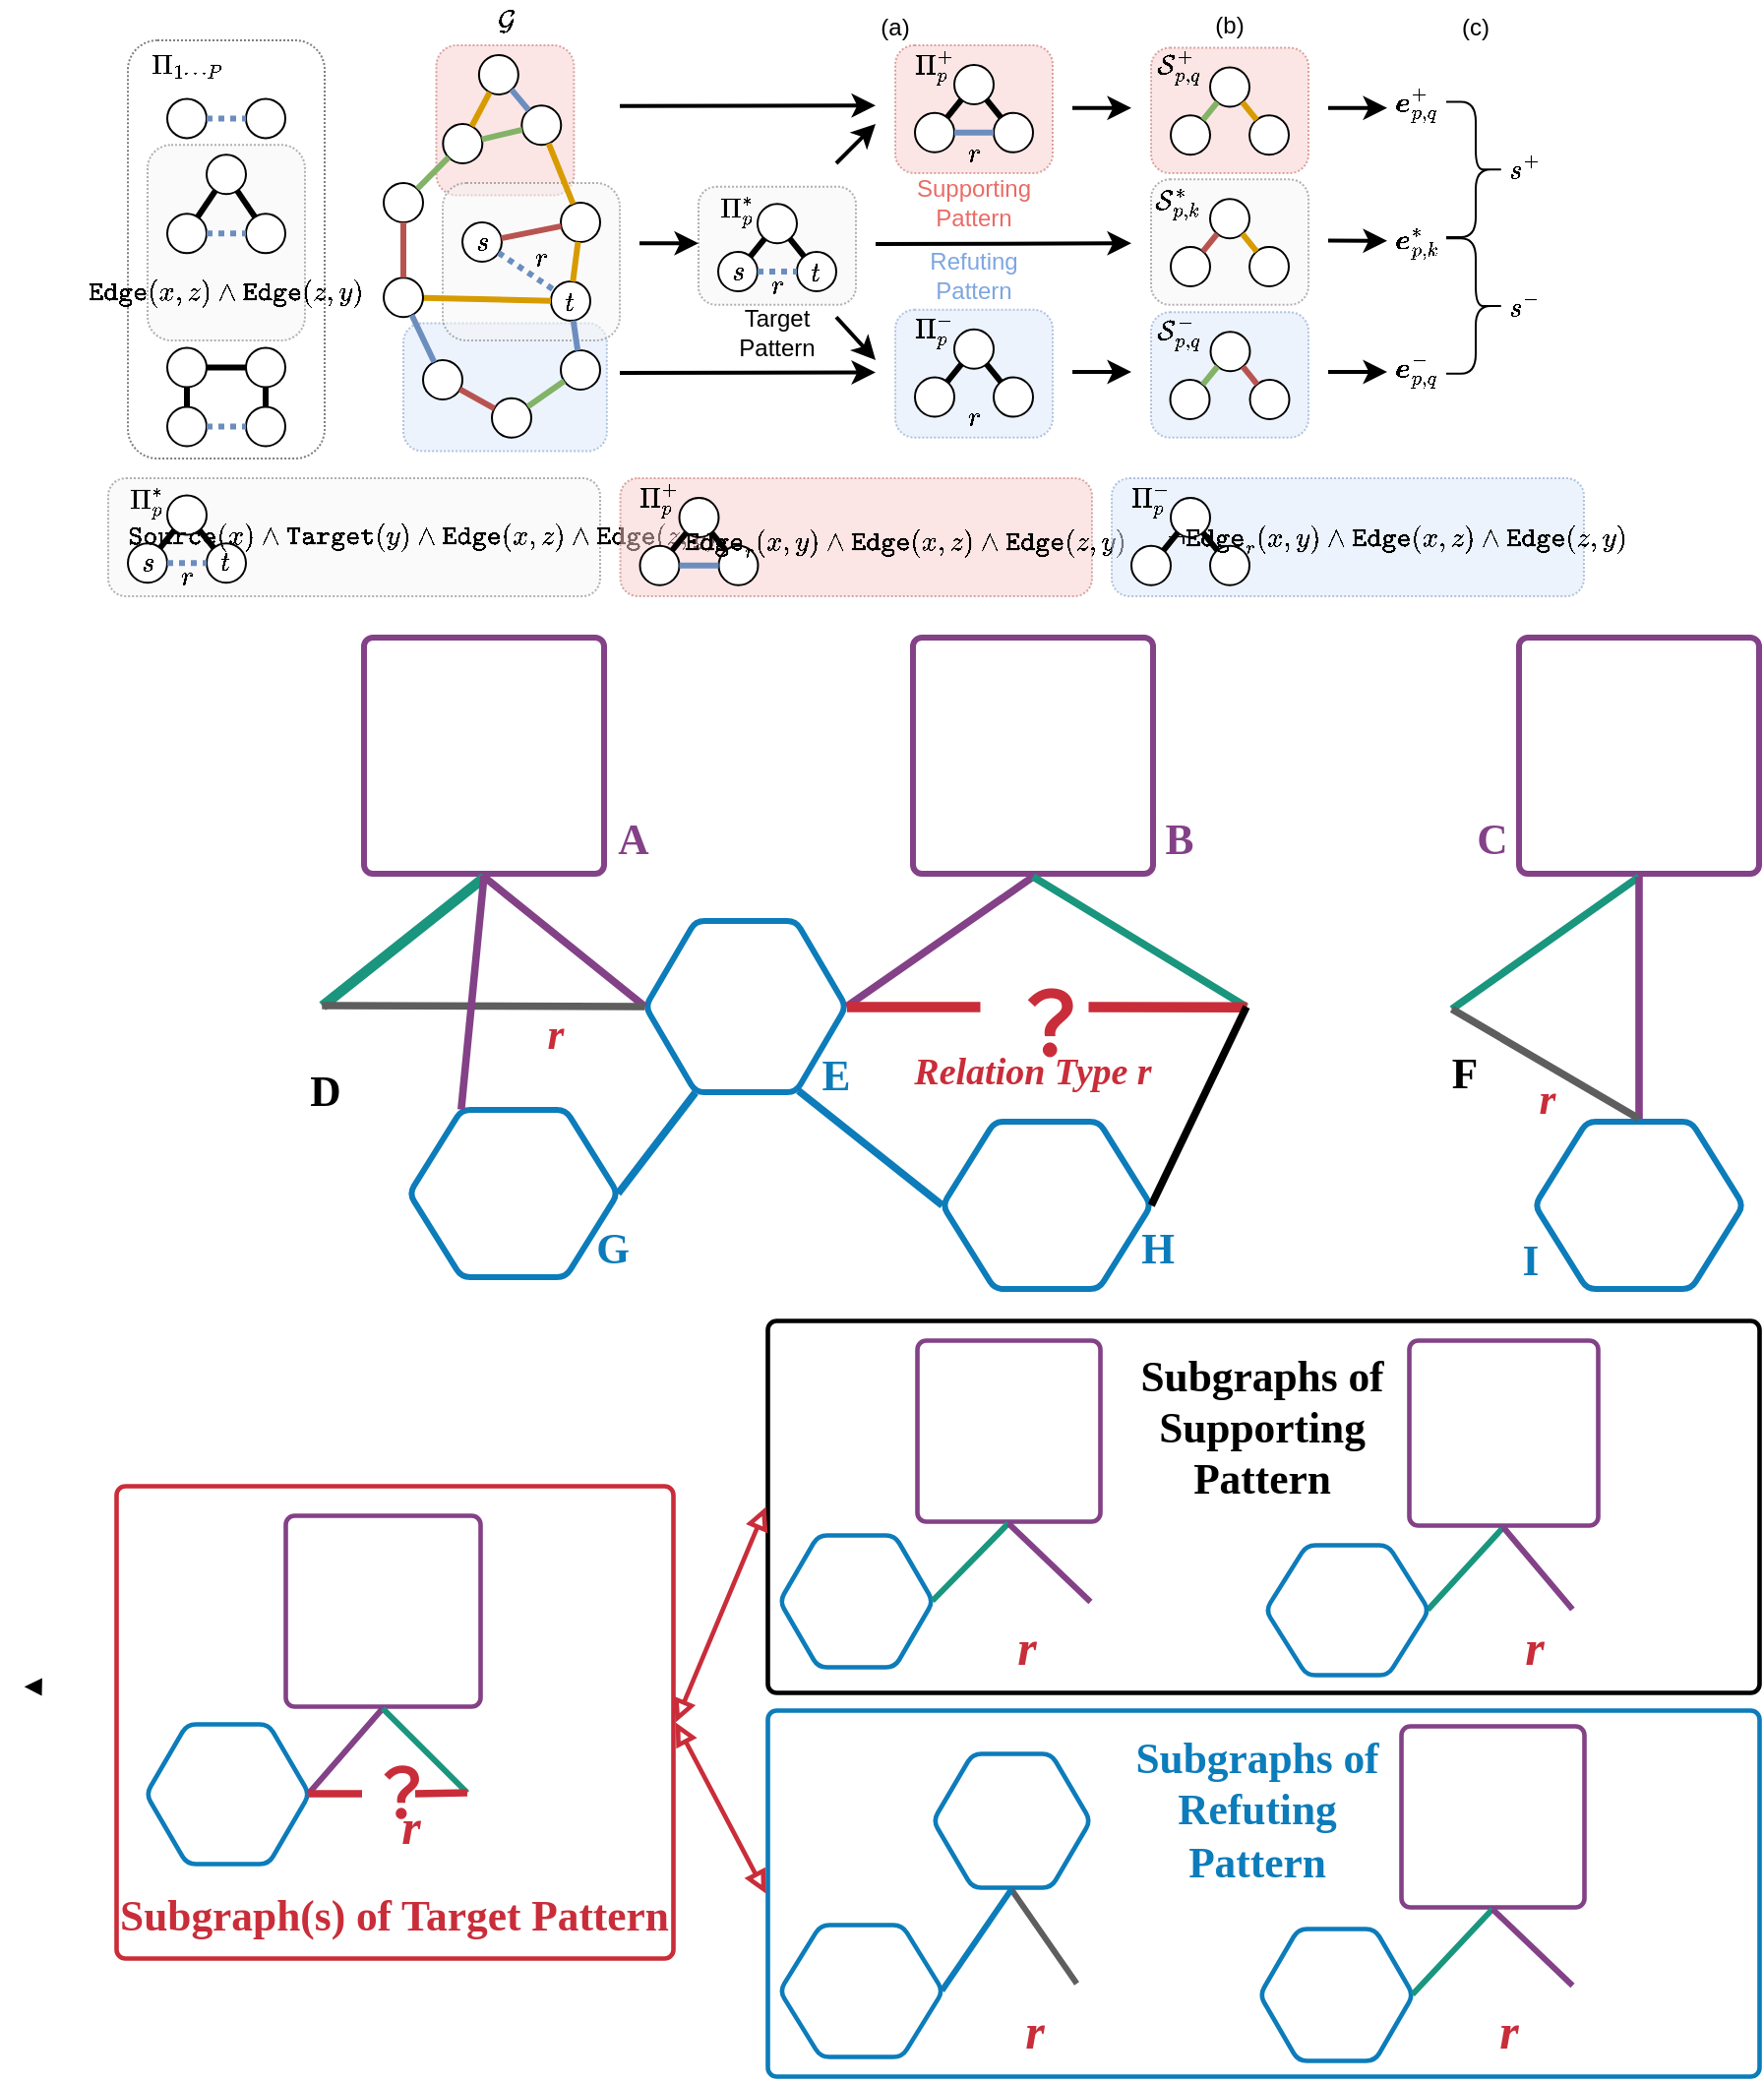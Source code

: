 <mxfile version="15.3.4" type="github"><diagram id="DL9ofJKgmxmom8RV4Ewu" name="第 1 页"><mxGraphModel dx="946" dy="646" grid="1" gridSize="10" guides="1" tooltips="1" connect="1" arrows="1" fold="1" page="1" pageScale="1" pageWidth="850" pageHeight="1100" math="0" shadow="0"><root><mxCell id="0"/><mxCell id="1" parent="0"/><mxCell id="0hisag8QhjweXAIOX_PT-1" value="" style="rounded=1;whiteSpace=wrap;html=1;dashed=1;dashPattern=1 1;opacity=50;" vertex="1" parent="1"><mxGeometry x="100" y="67.5" width="100" height="212.5" as="geometry"/></mxCell><mxCell id="0hisag8QhjweXAIOX_PT-2" value="" style="rounded=1;whiteSpace=wrap;html=1;dashed=1;dashPattern=1 1;opacity=50;fillColor=#f5f5f5;strokeColor=#666666;fontColor=#333333;" vertex="1" parent="1"><mxGeometry x="110" y="120.63" width="80" height="99.37" as="geometry"/></mxCell><mxCell id="0hisag8QhjweXAIOX_PT-3" value="" style="rounded=1;whiteSpace=wrap;html=1;dashed=1;dashPattern=1 1;opacity=50;fillColor=#dae8fc;strokeColor=#6c8ebf;" vertex="1" parent="1"><mxGeometry x="490" y="204.38" width="80" height="65" as="geometry"/></mxCell><mxCell id="0hisag8QhjweXAIOX_PT-4" value="" style="rounded=1;whiteSpace=wrap;html=1;dashed=1;dashPattern=1 1;opacity=50;fillColor=#f5f5f5;strokeColor=#666666;fontColor=#333333;" vertex="1" parent="1"><mxGeometry x="390" y="141.88" width="80" height="60" as="geometry"/></mxCell><mxCell id="0hisag8QhjweXAIOX_PT-5" value="" style="rounded=1;whiteSpace=wrap;html=1;dashed=1;dashPattern=1 1;fillColor=#f8cecc;opacity=50;strokeColor=#b85450;" vertex="1" parent="1"><mxGeometry x="490" y="70" width="80" height="65" as="geometry"/></mxCell><mxCell id="0hisag8QhjweXAIOX_PT-6" value="" style="rounded=1;whiteSpace=wrap;html=1;dashed=1;dashPattern=1 1;opacity=50;fillColor=#dae8fc;strokeColor=#6c8ebf;" vertex="1" parent="1"><mxGeometry x="620" y="205.63" width="80" height="63.75" as="geometry"/></mxCell><mxCell id="0hisag8QhjweXAIOX_PT-7" value="" style="rounded=1;whiteSpace=wrap;html=1;dashed=1;dashPattern=1 1;opacity=50;fillColor=#dae8fc;strokeColor=#6c8ebf;" vertex="1" parent="1"><mxGeometry x="240" y="211.21" width="103.43" height="65.04" as="geometry"/></mxCell><mxCell id="0hisag8QhjweXAIOX_PT-8" value="" style="rounded=1;whiteSpace=wrap;html=1;dashed=1;dashPattern=1 1;fillColor=#f8cecc;opacity=50;strokeColor=#b85450;" vertex="1" parent="1"><mxGeometry x="256.72" y="70" width="70" height="76.25" as="geometry"/></mxCell><mxCell id="0hisag8QhjweXAIOX_PT-9" value="" style="rounded=1;whiteSpace=wrap;html=1;dashed=1;dashPattern=1 1;opacity=50;fillColor=#f5f5f5;strokeColor=#666666;fontColor=#333333;" vertex="1" parent="1"><mxGeometry x="260" y="140" width="90" height="80" as="geometry"/></mxCell><mxCell id="0hisag8QhjweXAIOX_PT-10" value="" style="ellipse;whiteSpace=wrap;html=1;aspect=fixed;" vertex="1" parent="1"><mxGeometry x="270" y="160" width="20" height="20" as="geometry"/></mxCell><mxCell id="0hisag8QhjweXAIOX_PT-11" value="" style="ellipse;whiteSpace=wrap;html=1;aspect=fixed;" vertex="1" parent="1"><mxGeometry x="315" y="190" width="20" height="20" as="geometry"/></mxCell><mxCell id="0hisag8QhjweXAIOX_PT-12" value="" style="ellipse;whiteSpace=wrap;html=1;aspect=fixed;" vertex="1" parent="1"><mxGeometry x="320" y="150" width="20" height="20" as="geometry"/></mxCell><mxCell id="0hisag8QhjweXAIOX_PT-13" value="" style="ellipse;whiteSpace=wrap;html=1;aspect=fixed;" vertex="1" parent="1"><mxGeometry x="320" y="225" width="20" height="20" as="geometry"/></mxCell><mxCell id="0hisag8QhjweXAIOX_PT-14" value="" style="ellipse;whiteSpace=wrap;html=1;aspect=fixed;" vertex="1" parent="1"><mxGeometry x="230" y="140" width="20" height="20" as="geometry"/></mxCell><mxCell id="0hisag8QhjweXAIOX_PT-15" value="" style="ellipse;whiteSpace=wrap;html=1;aspect=fixed;" vertex="1" parent="1"><mxGeometry x="250" y="230" width="20" height="20" as="geometry"/></mxCell><mxCell id="0hisag8QhjweXAIOX_PT-16" value="" style="ellipse;whiteSpace=wrap;html=1;aspect=fixed;" vertex="1" parent="1"><mxGeometry x="300.15" y="100.63" width="20" height="20" as="geometry"/></mxCell><mxCell id="0hisag8QhjweXAIOX_PT-17" value="" style="ellipse;whiteSpace=wrap;html=1;aspect=fixed;" vertex="1" parent="1"><mxGeometry x="260.15" y="110" width="20" height="20" as="geometry"/></mxCell><mxCell id="0hisag8QhjweXAIOX_PT-18" value="" style="ellipse;whiteSpace=wrap;html=1;aspect=fixed;" vertex="1" parent="1"><mxGeometry x="285" y="249.38" width="20" height="20" as="geometry"/></mxCell><mxCell id="0hisag8QhjweXAIOX_PT-19" value="" style="endArrow=none;dashed=1;html=1;fillColor=#dae8fc;strokeColor=#6c8ebf;strokeWidth=3;dashPattern=1 1;" edge="1" parent="1" source="0hisag8QhjweXAIOX_PT-10" target="0hisag8QhjweXAIOX_PT-11"><mxGeometry width="50" height="50" relative="1" as="geometry"><mxPoint x="330" y="235" as="sourcePoint"/><mxPoint x="380" y="185" as="targetPoint"/></mxGeometry></mxCell><mxCell id="0hisag8QhjweXAIOX_PT-20" value="" style="endArrow=none;html=1;strokeWidth=3;fillColor=#f8cecc;strokeColor=#b85450;" edge="1" parent="1" source="0hisag8QhjweXAIOX_PT-10" target="0hisag8QhjweXAIOX_PT-12"><mxGeometry width="50" height="50" relative="1" as="geometry"><mxPoint x="330" y="235" as="sourcePoint"/><mxPoint x="380" y="185" as="targetPoint"/></mxGeometry></mxCell><mxCell id="0hisag8QhjweXAIOX_PT-21" value="" style="endArrow=none;html=1;strokeWidth=3;fillColor=#f8cecc;strokeColor=#b85450;" edge="1" parent="1" source="0hisag8QhjweXAIOX_PT-15" target="0hisag8QhjweXAIOX_PT-18"><mxGeometry width="50" height="50" relative="1" as="geometry"><mxPoint x="277.572" y="313.318" as="sourcePoint"/><mxPoint x="329.288" y="261.602" as="targetPoint"/></mxGeometry></mxCell><mxCell id="0hisag8QhjweXAIOX_PT-22" value="" style="endArrow=none;html=1;strokeWidth=3;fillColor=#d5e8d4;strokeColor=#82b366;" edge="1" parent="1" source="0hisag8QhjweXAIOX_PT-16" target="0hisag8QhjweXAIOX_PT-17"><mxGeometry width="50" height="50" relative="1" as="geometry"><mxPoint x="440.862" y="142.108" as="sourcePoint"/><mxPoint x="492.578" y="90.392" as="targetPoint"/></mxGeometry></mxCell><mxCell id="0hisag8QhjweXAIOX_PT-23" value="" style="endArrow=none;html=1;strokeWidth=3;fillColor=#ffe6cc;strokeColor=#d79b00;" edge="1" parent="1" source="0hisag8QhjweXAIOX_PT-11" target="0hisag8QhjweXAIOX_PT-12"><mxGeometry width="50" height="50" relative="1" as="geometry"><mxPoint x="364.142" y="250.858" as="sourcePoint"/><mxPoint x="415.858" y="199.142" as="targetPoint"/></mxGeometry></mxCell><mxCell id="0hisag8QhjweXAIOX_PT-24" value="" style="endArrow=none;html=1;strokeWidth=3;fillColor=#d5e8d4;strokeColor=#82b366;" edge="1" parent="1" source="0hisag8QhjweXAIOX_PT-17" target="0hisag8QhjweXAIOX_PT-14"><mxGeometry width="50" height="50" relative="1" as="geometry"><mxPoint x="374.142" y="260.858" as="sourcePoint"/><mxPoint x="425.858" y="209.142" as="targetPoint"/></mxGeometry></mxCell><mxCell id="0hisag8QhjweXAIOX_PT-25" value="" style="endArrow=none;html=1;strokeWidth=3;fillColor=#ffe6cc;strokeColor=#d79b00;" edge="1" parent="1" source="0hisag8QhjweXAIOX_PT-90" target="0hisag8QhjweXAIOX_PT-11"><mxGeometry width="50" height="50" relative="1" as="geometry"><mxPoint x="384.142" y="270.858" as="sourcePoint"/><mxPoint x="435.858" y="219.142" as="targetPoint"/></mxGeometry></mxCell><mxCell id="0hisag8QhjweXAIOX_PT-26" value="" style="endArrow=none;html=1;strokeWidth=3;fillColor=#ffe6cc;strokeColor=#d79b00;" edge="1" parent="1" source="0hisag8QhjweXAIOX_PT-12" target="0hisag8QhjweXAIOX_PT-16"><mxGeometry width="50" height="50" relative="1" as="geometry"><mxPoint x="384.142" y="310.858" as="sourcePoint"/><mxPoint x="435.858" y="259.142" as="targetPoint"/></mxGeometry></mxCell><mxCell id="0hisag8QhjweXAIOX_PT-27" value="" style="endArrow=none;html=1;strokeWidth=3;fillColor=#dae8fc;strokeColor=#6c8ebf;" edge="1" parent="1" source="0hisag8QhjweXAIOX_PT-11" target="0hisag8QhjweXAIOX_PT-13"><mxGeometry width="50" height="50" relative="1" as="geometry"><mxPoint x="270.004" y="249.996" as="sourcePoint"/><mxPoint x="399.288" y="371.602" as="targetPoint"/></mxGeometry></mxCell><mxCell id="0hisag8QhjweXAIOX_PT-28" value="" style="endArrow=none;html=1;strokeWidth=3;fillColor=#d5e8d4;strokeColor=#82b366;" edge="1" parent="1" source="0hisag8QhjweXAIOX_PT-18" target="0hisag8QhjweXAIOX_PT-13"><mxGeometry width="50" height="50" relative="1" as="geometry"><mxPoint x="357.572" y="433.318" as="sourcePoint"/><mxPoint x="409.288" y="381.602" as="targetPoint"/></mxGeometry></mxCell><mxCell id="0hisag8QhjweXAIOX_PT-29" value="" style="ellipse;whiteSpace=wrap;html=1;aspect=fixed;" vertex="1" parent="1"><mxGeometry x="420" y="150.63" width="20" height="20" as="geometry"/></mxCell><mxCell id="0hisag8QhjweXAIOX_PT-30" value="" style="ellipse;whiteSpace=wrap;html=1;aspect=fixed;" vertex="1" parent="1"><mxGeometry x="400" y="175.01" width="20" height="20" as="geometry"/></mxCell><mxCell id="0hisag8QhjweXAIOX_PT-31" value="" style="ellipse;whiteSpace=wrap;html=1;aspect=fixed;" vertex="1" parent="1"><mxGeometry x="440" y="175.01" width="20" height="20" as="geometry"/></mxCell><mxCell id="0hisag8QhjweXAIOX_PT-32" value="" style="endArrow=none;html=1;strokeWidth=3;" edge="1" parent="1" source="0hisag8QhjweXAIOX_PT-30" target="0hisag8QhjweXAIOX_PT-29"><mxGeometry width="50" height="50" relative="1" as="geometry"><mxPoint x="670" y="260.63" as="sourcePoint"/><mxPoint x="720" y="210.63" as="targetPoint"/></mxGeometry></mxCell><mxCell id="0hisag8QhjweXAIOX_PT-33" value="" style="endArrow=none;html=1;strokeWidth=3;" edge="1" parent="1" source="0hisag8QhjweXAIOX_PT-31" target="0hisag8QhjweXAIOX_PT-29"><mxGeometry width="50" height="50" relative="1" as="geometry"><mxPoint x="415.145" y="202.055" as="sourcePoint"/><mxPoint x="434.873" y="169.215" as="targetPoint"/></mxGeometry></mxCell><mxCell id="0hisag8QhjweXAIOX_PT-34" value="" style="endArrow=none;html=1;strokeWidth=3;dashed=1;fillColor=#dae8fc;strokeColor=#6c8ebf;dashPattern=1 1;" edge="1" parent="1" source="0hisag8QhjweXAIOX_PT-30" target="0hisag8QhjweXAIOX_PT-31"><mxGeometry width="50" height="50" relative="1" as="geometry"><mxPoint x="425.145" y="212.055" as="sourcePoint"/><mxPoint x="444.873" y="179.215" as="targetPoint"/></mxGeometry></mxCell><mxCell id="0hisag8QhjweXAIOX_PT-35" value="" style="rounded=1;whiteSpace=wrap;html=1;dashed=1;dashPattern=1 1;opacity=50;fillColor=#f5f5f5;strokeColor=#666666;fontColor=#333333;" vertex="1" parent="1"><mxGeometry x="620" y="138.13" width="80" height="63.75" as="geometry"/></mxCell><mxCell id="0hisag8QhjweXAIOX_PT-36" value="" style="ellipse;whiteSpace=wrap;html=1;aspect=fixed;" vertex="1" parent="1"><mxGeometry x="630" y="172.51" width="20" height="20" as="geometry"/></mxCell><mxCell id="0hisag8QhjweXAIOX_PT-37" value="" style="ellipse;whiteSpace=wrap;html=1;aspect=fixed;" vertex="1" parent="1"><mxGeometry x="670" y="172.51" width="20" height="20" as="geometry"/></mxCell><mxCell id="0hisag8QhjweXAIOX_PT-38" value="" style="ellipse;whiteSpace=wrap;html=1;aspect=fixed;" vertex="1" parent="1"><mxGeometry x="650" y="148.13" width="20" height="20" as="geometry"/></mxCell><mxCell id="0hisag8QhjweXAIOX_PT-39" value="" style="endArrow=none;html=1;strokeWidth=3;fillColor=#f8cecc;strokeColor=#b85450;" edge="1" parent="1" source="0hisag8QhjweXAIOX_PT-36" target="0hisag8QhjweXAIOX_PT-38"><mxGeometry width="50" height="50" relative="1" as="geometry"><mxPoint x="640" y="248.13" as="sourcePoint"/><mxPoint x="690" y="198.13" as="targetPoint"/></mxGeometry></mxCell><mxCell id="0hisag8QhjweXAIOX_PT-40" value="" style="endArrow=none;html=1;strokeWidth=3;fillColor=#ffe6cc;strokeColor=#d79b00;" edge="1" parent="1" source="0hisag8QhjweXAIOX_PT-37" target="0hisag8QhjweXAIOX_PT-38"><mxGeometry width="50" height="50" relative="1" as="geometry"><mxPoint x="674.142" y="263.988" as="sourcePoint"/><mxPoint x="725.858" y="212.272" as="targetPoint"/></mxGeometry></mxCell><mxCell id="0hisag8QhjweXAIOX_PT-41" value="" style="rounded=1;whiteSpace=wrap;html=1;dashed=1;dashPattern=1 1;fillColor=#f8cecc;opacity=50;strokeColor=#b85450;" vertex="1" parent="1"><mxGeometry x="620" y="71.25" width="80" height="63.75" as="geometry"/></mxCell><mxCell id="0hisag8QhjweXAIOX_PT-42" value="" style="ellipse;whiteSpace=wrap;html=1;aspect=fixed;" vertex="1" parent="1"><mxGeometry x="670" y="105.63" width="20" height="20" as="geometry"/></mxCell><mxCell id="0hisag8QhjweXAIOX_PT-43" value="" style="ellipse;whiteSpace=wrap;html=1;aspect=fixed;" vertex="1" parent="1"><mxGeometry x="650" y="81.25" width="20" height="20" as="geometry"/></mxCell><mxCell id="0hisag8QhjweXAIOX_PT-44" value="" style="ellipse;whiteSpace=wrap;html=1;aspect=fixed;" vertex="1" parent="1"><mxGeometry x="630" y="105.63" width="20" height="20" as="geometry"/></mxCell><mxCell id="0hisag8QhjweXAIOX_PT-45" value="" style="endArrow=none;html=1;strokeWidth=3;fillColor=#d5e8d4;strokeColor=#82b366;" edge="1" parent="1" source="0hisag8QhjweXAIOX_PT-43" target="0hisag8QhjweXAIOX_PT-44"><mxGeometry width="50" height="50" relative="1" as="geometry"><mxPoint x="744.142" y="147.108" as="sourcePoint"/><mxPoint x="795.858" y="95.392" as="targetPoint"/></mxGeometry></mxCell><mxCell id="0hisag8QhjweXAIOX_PT-46" value="" style="endArrow=none;html=1;strokeWidth=3;fillColor=#ffe6cc;strokeColor=#d79b00;" edge="1" parent="1" source="0hisag8QhjweXAIOX_PT-42" target="0hisag8QhjweXAIOX_PT-43"><mxGeometry width="50" height="50" relative="1" as="geometry"><mxPoint x="774.142" y="217.108" as="sourcePoint"/><mxPoint x="825.858" y="165.392" as="targetPoint"/></mxGeometry></mxCell><mxCell id="0hisag8QhjweXAIOX_PT-47" value="" style="ellipse;whiteSpace=wrap;html=1;aspect=fixed;" vertex="1" parent="1"><mxGeometry x="629.75" y="240.01" width="20" height="20" as="geometry"/></mxCell><mxCell id="0hisag8QhjweXAIOX_PT-48" value="" style="ellipse;whiteSpace=wrap;html=1;aspect=fixed;" vertex="1" parent="1"><mxGeometry x="670.25" y="240.01" width="20" height="20" as="geometry"/></mxCell><mxCell id="0hisag8QhjweXAIOX_PT-49" value="" style="ellipse;whiteSpace=wrap;html=1;aspect=fixed;" vertex="1" parent="1"><mxGeometry x="650.25" y="215.63" width="20" height="20" as="geometry"/></mxCell><mxCell id="0hisag8QhjweXAIOX_PT-50" value="" style="endArrow=none;html=1;strokeWidth=3;fillColor=#f8cecc;strokeColor=#b85450;" edge="1" parent="1" source="0hisag8QhjweXAIOX_PT-48" target="0hisag8QhjweXAIOX_PT-49"><mxGeometry width="50" height="50" relative="1" as="geometry"><mxPoint x="530.392" y="291.488" as="sourcePoint"/><mxPoint x="582.108" y="239.772" as="targetPoint"/></mxGeometry></mxCell><mxCell id="0hisag8QhjweXAIOX_PT-51" value="" style="endArrow=none;html=1;strokeWidth=3;fillColor=#d5e8d4;strokeColor=#82b366;" edge="1" parent="1" source="0hisag8QhjweXAIOX_PT-49" target="0hisag8QhjweXAIOX_PT-47"><mxGeometry width="50" height="50" relative="1" as="geometry"><mxPoint x="610.392" y="411.488" as="sourcePoint"/><mxPoint x="662.108" y="359.772" as="targetPoint"/></mxGeometry></mxCell><mxCell id="0hisag8QhjweXAIOX_PT-52" value="" style="ellipse;whiteSpace=wrap;html=1;aspect=fixed;" vertex="1" parent="1"><mxGeometry x="520" y="80" width="20" height="20" as="geometry"/></mxCell><mxCell id="0hisag8QhjweXAIOX_PT-53" value="" style="ellipse;whiteSpace=wrap;html=1;aspect=fixed;" vertex="1" parent="1"><mxGeometry x="500" y="104.38" width="20" height="20" as="geometry"/></mxCell><mxCell id="0hisag8QhjweXAIOX_PT-54" value="" style="ellipse;whiteSpace=wrap;html=1;aspect=fixed;" vertex="1" parent="1"><mxGeometry x="540" y="104.38" width="20" height="20" as="geometry"/></mxCell><mxCell id="0hisag8QhjweXAIOX_PT-55" value="" style="endArrow=none;html=1;strokeWidth=3;" edge="1" parent="1" source="0hisag8QhjweXAIOX_PT-53" target="0hisag8QhjweXAIOX_PT-52"><mxGeometry width="50" height="50" relative="1" as="geometry"><mxPoint x="770" y="190" as="sourcePoint"/><mxPoint x="820" y="140" as="targetPoint"/></mxGeometry></mxCell><mxCell id="0hisag8QhjweXAIOX_PT-56" value="" style="endArrow=none;html=1;strokeWidth=3;" edge="1" parent="1" source="0hisag8QhjweXAIOX_PT-54" target="0hisag8QhjweXAIOX_PT-52"><mxGeometry width="50" height="50" relative="1" as="geometry"><mxPoint x="515.145" y="131.425" as="sourcePoint"/><mxPoint x="534.873" y="98.585" as="targetPoint"/></mxGeometry></mxCell><mxCell id="0hisag8QhjweXAIOX_PT-57" value="" style="endArrow=none;html=1;strokeWidth=3;fillColor=#dae8fc;strokeColor=#6c8ebf;" edge="1" parent="1" source="0hisag8QhjweXAIOX_PT-53" target="0hisag8QhjweXAIOX_PT-54"><mxGeometry width="50" height="50" relative="1" as="geometry"><mxPoint x="525.145" y="141.425" as="sourcePoint"/><mxPoint x="544.873" y="108.585" as="targetPoint"/></mxGeometry></mxCell><mxCell id="0hisag8QhjweXAIOX_PT-58" value="" style="ellipse;whiteSpace=wrap;html=1;aspect=fixed;" vertex="1" parent="1"><mxGeometry x="520" y="214.38" width="20" height="20" as="geometry"/></mxCell><mxCell id="0hisag8QhjweXAIOX_PT-59" value="" style="ellipse;whiteSpace=wrap;html=1;aspect=fixed;" vertex="1" parent="1"><mxGeometry x="500" y="238.76" width="20" height="20" as="geometry"/></mxCell><mxCell id="0hisag8QhjweXAIOX_PT-60" value="" style="ellipse;whiteSpace=wrap;html=1;aspect=fixed;" vertex="1" parent="1"><mxGeometry x="540" y="238.76" width="20" height="20" as="geometry"/></mxCell><mxCell id="0hisag8QhjweXAIOX_PT-61" value="" style="endArrow=none;html=1;strokeWidth=3;" edge="1" parent="1" source="0hisag8QhjweXAIOX_PT-59" target="0hisag8QhjweXAIOX_PT-58"><mxGeometry width="50" height="50" relative="1" as="geometry"><mxPoint x="770" y="324.38" as="sourcePoint"/><mxPoint x="820" y="274.38" as="targetPoint"/></mxGeometry></mxCell><mxCell id="0hisag8QhjweXAIOX_PT-62" value="" style="endArrow=none;html=1;strokeWidth=3;" edge="1" parent="1" source="0hisag8QhjweXAIOX_PT-60" target="0hisag8QhjweXAIOX_PT-58"><mxGeometry width="50" height="50" relative="1" as="geometry"><mxPoint x="515.145" y="265.805" as="sourcePoint"/><mxPoint x="534.873" y="232.965" as="targetPoint"/></mxGeometry></mxCell><mxCell id="0hisag8QhjweXAIOX_PT-63" value="(a)" style="text;html=1;strokeColor=none;fillColor=none;align=center;verticalAlign=middle;whiteSpace=wrap;rounded=0;dashed=1;dashPattern=1 1;opacity=50;" vertex="1" parent="1"><mxGeometry x="470" y="51.25" width="40" height="20" as="geometry"/></mxCell><mxCell id="0hisag8QhjweXAIOX_PT-64" value="" style="endArrow=classic;html=1;strokeWidth=2;" edge="1" parent="1"><mxGeometry width="50" height="50" relative="1" as="geometry"><mxPoint x="360" y="170.63" as="sourcePoint"/><mxPoint x="390" y="170.63" as="targetPoint"/></mxGeometry></mxCell><mxCell id="0hisag8QhjweXAIOX_PT-65" value="" style="endArrow=classic;html=1;strokeWidth=2;" edge="1" parent="1"><mxGeometry width="50" height="50" relative="1" as="geometry"><mxPoint x="460" y="130" as="sourcePoint"/><mxPoint x="480" y="110" as="targetPoint"/></mxGeometry></mxCell><mxCell id="0hisag8QhjweXAIOX_PT-66" value="" style="endArrow=classic;html=1;strokeWidth=2;" edge="1" parent="1"><mxGeometry width="50" height="50" relative="1" as="geometry"><mxPoint x="460" y="208.12" as="sourcePoint"/><mxPoint x="480" y="230" as="targetPoint"/></mxGeometry></mxCell><mxCell id="0hisag8QhjweXAIOX_PT-67" value="(b)" style="text;html=1;strokeColor=none;fillColor=none;align=center;verticalAlign=middle;whiteSpace=wrap;rounded=0;dashed=1;dashPattern=1 1;opacity=50;" vertex="1" parent="1"><mxGeometry x="640.25" y="50" width="40" height="20" as="geometry"/></mxCell><mxCell id="0hisag8QhjweXAIOX_PT-68" value="" style="endArrow=classic;html=1;strokeWidth=2;" edge="1" parent="1"><mxGeometry width="50" height="50" relative="1" as="geometry"><mxPoint x="580" y="101.88" as="sourcePoint"/><mxPoint x="610" y="101.92" as="targetPoint"/></mxGeometry></mxCell><mxCell id="0hisag8QhjweXAIOX_PT-69" value="(c)" style="text;html=1;strokeColor=none;fillColor=none;align=center;verticalAlign=middle;whiteSpace=wrap;rounded=0;dashed=1;dashPattern=1 1;opacity=50;" vertex="1" parent="1"><mxGeometry x="765" y="51.25" width="40" height="20" as="geometry"/></mxCell><mxCell id="0hisag8QhjweXAIOX_PT-70" value="" style="endArrow=classic;html=1;strokeWidth=2;" edge="1" parent="1"><mxGeometry width="50" height="50" relative="1" as="geometry"><mxPoint x="580" y="235.96" as="sourcePoint"/><mxPoint x="610" y="236" as="targetPoint"/></mxGeometry></mxCell><mxCell id="0hisag8QhjweXAIOX_PT-71" value="" style="endArrow=classic;html=1;strokeWidth=2;" edge="1" parent="1"><mxGeometry width="50" height="50" relative="1" as="geometry"><mxPoint x="480" y="171" as="sourcePoint"/><mxPoint x="610" y="170.63" as="targetPoint"/></mxGeometry></mxCell><mxCell id="0hisag8QhjweXAIOX_PT-72" value="$$s$$" style="text;html=1;strokeColor=none;fillColor=none;align=center;verticalAlign=middle;whiteSpace=wrap;rounded=0;" vertex="1" parent="1"><mxGeometry x="270" y="160.32" width="20" height="20" as="geometry"/></mxCell><mxCell id="0hisag8QhjweXAIOX_PT-73" value="$$t$$" style="text;html=1;strokeColor=none;fillColor=none;align=center;verticalAlign=middle;whiteSpace=wrap;rounded=0;" vertex="1" parent="1"><mxGeometry x="315" y="191.21" width="20" height="20" as="geometry"/></mxCell><mxCell id="0hisag8QhjweXAIOX_PT-74" value="$$r$$" style="text;html=1;strokeColor=none;fillColor=none;align=center;verticalAlign=middle;whiteSpace=wrap;rounded=0;" vertex="1" parent="1"><mxGeometry x="300" y="168.12" width="20" height="20" as="geometry"/></mxCell><mxCell id="0hisag8QhjweXAIOX_PT-75" value="$$r$$" style="text;html=1;strokeColor=none;fillColor=none;align=center;verticalAlign=middle;whiteSpace=wrap;rounded=0;" vertex="1" parent="1"><mxGeometry x="420" y="181.88" width="20" height="20" as="geometry"/></mxCell><mxCell id="0hisag8QhjweXAIOX_PT-76" value="$$s$$" style="text;html=1;strokeColor=none;fillColor=none;align=center;verticalAlign=middle;whiteSpace=wrap;rounded=0;" vertex="1" parent="1"><mxGeometry x="400" y="175.01" width="20" height="20" as="geometry"/></mxCell><mxCell id="0hisag8QhjweXAIOX_PT-77" value="$$t$$" style="text;html=1;strokeColor=none;fillColor=none;align=center;verticalAlign=middle;whiteSpace=wrap;rounded=0;" vertex="1" parent="1"><mxGeometry x="440" y="175.63" width="20" height="20" as="geometry"/></mxCell><mxCell id="0hisag8QhjweXAIOX_PT-78" value="&lt;font color=&quot;#ea6b66&quot;&gt;Supporting&lt;br&gt;Pattern&lt;/font&gt;" style="text;html=1;strokeColor=none;fillColor=none;align=center;verticalAlign=middle;whiteSpace=wrap;rounded=0;" vertex="1" parent="1"><mxGeometry x="510" y="140" width="40" height="20" as="geometry"/></mxCell><mxCell id="0hisag8QhjweXAIOX_PT-79" value="" style="ellipse;whiteSpace=wrap;html=1;aspect=fixed;" vertex="1" parent="1"><mxGeometry x="278.43" y="75" width="20" height="20" as="geometry"/></mxCell><mxCell id="0hisag8QhjweXAIOX_PT-80" value="" style="endArrow=none;html=1;strokeWidth=3;fillColor=#ffe6cc;strokeColor=#d79b00;" edge="1" parent="1" source="0hisag8QhjweXAIOX_PT-17" target="0hisag8QhjweXAIOX_PT-79"><mxGeometry width="50" height="50" relative="1" as="geometry"><mxPoint x="366.914" y="104.289" as="sourcePoint"/><mxPoint x="336.526" y="98.211" as="targetPoint"/></mxGeometry></mxCell><mxCell id="0hisag8QhjweXAIOX_PT-81" value="" style="endArrow=none;html=1;strokeWidth=3;fillColor=#dae8fc;strokeColor=#6c8ebf;" edge="1" parent="1" source="0hisag8QhjweXAIOX_PT-79" target="0hisag8QhjweXAIOX_PT-16"><mxGeometry width="50" height="50" relative="1" as="geometry"><mxPoint x="335.288" y="131.093" as="sourcePoint"/><mxPoint x="368.145" y="111.395" as="targetPoint"/></mxGeometry></mxCell><mxCell id="0hisag8QhjweXAIOX_PT-82" value="&lt;font color=&quot;#7ea6e0&quot;&gt;Refuting&lt;br&gt;Pattern&lt;/font&gt;" style="text;html=1;strokeColor=none;fillColor=none;align=center;verticalAlign=middle;whiteSpace=wrap;rounded=0;" vertex="1" parent="1"><mxGeometry x="510" y="176.88" width="40" height="20" as="geometry"/></mxCell><mxCell id="0hisag8QhjweXAIOX_PT-83" value="$$\boldsymbol{e}_{p,q}^+$$" style="text;html=1;strokeColor=none;fillColor=none;align=center;verticalAlign=middle;whiteSpace=wrap;rounded=0;" vertex="1" parent="1"><mxGeometry x="735" y="90" width="40" height="20" as="geometry"/></mxCell><mxCell id="0hisag8QhjweXAIOX_PT-84" value="" style="endArrow=classic;html=1;strokeWidth=2;" edge="1" parent="1"><mxGeometry width="50" height="50" relative="1" as="geometry"><mxPoint x="710" y="101.88" as="sourcePoint"/><mxPoint x="740" y="101.92" as="targetPoint"/></mxGeometry></mxCell><mxCell id="0hisag8QhjweXAIOX_PT-85" value="$$\boldsymbol{e}_{p,k}^*$$" style="text;html=1;strokeColor=none;fillColor=none;align=center;verticalAlign=middle;whiteSpace=wrap;rounded=0;" vertex="1" parent="1"><mxGeometry x="735" y="160" width="40" height="20" as="geometry"/></mxCell><mxCell id="0hisag8QhjweXAIOX_PT-86" value="" style="endArrow=classic;html=1;strokeWidth=2;" edge="1" parent="1"><mxGeometry width="50" height="50" relative="1" as="geometry"><mxPoint x="710" y="169.31" as="sourcePoint"/><mxPoint x="740" y="169.35" as="targetPoint"/></mxGeometry></mxCell><mxCell id="0hisag8QhjweXAIOX_PT-87" value="$$\boldsymbol{e}^-_{p,q}$$" style="text;html=1;strokeColor=none;fillColor=none;align=center;verticalAlign=middle;whiteSpace=wrap;rounded=0;" vertex="1" parent="1"><mxGeometry x="735" y="225" width="40" height="20" as="geometry"/></mxCell><mxCell id="0hisag8QhjweXAIOX_PT-88" value="" style="endArrow=classic;html=1;strokeWidth=2;" edge="1" parent="1"><mxGeometry width="50" height="50" relative="1" as="geometry"><mxPoint x="710" y="235.96" as="sourcePoint"/><mxPoint x="740" y="236" as="targetPoint"/></mxGeometry></mxCell><mxCell id="0hisag8QhjweXAIOX_PT-89" value="" style="shape=curlyBracket;whiteSpace=wrap;html=1;rounded=1;rotation=-180;" vertex="1" parent="1"><mxGeometry x="770" y="98.75" width="30" height="68.75" as="geometry"/></mxCell><mxCell id="0hisag8QhjweXAIOX_PT-90" value="" style="ellipse;whiteSpace=wrap;html=1;aspect=fixed;" vertex="1" parent="1"><mxGeometry x="230" y="188.12" width="20" height="20" as="geometry"/></mxCell><mxCell id="0hisag8QhjweXAIOX_PT-91" value="" style="endArrow=none;html=1;strokeWidth=3;fillColor=#f8cecc;strokeColor=#b85450;" edge="1" parent="1" source="0hisag8QhjweXAIOX_PT-14" target="0hisag8QhjweXAIOX_PT-90"><mxGeometry width="50" height="50" relative="1" as="geometry"><mxPoint x="299.806" y="178.039" as="sourcePoint"/><mxPoint x="330.186" y="171.918" as="targetPoint"/></mxGeometry></mxCell><mxCell id="0hisag8QhjweXAIOX_PT-92" value="" style="endArrow=none;html=1;strokeWidth=3;fillColor=#dae8fc;strokeColor=#6c8ebf;" edge="1" parent="1" source="0hisag8QhjweXAIOX_PT-90" target="0hisag8QhjweXAIOX_PT-15"><mxGeometry width="50" height="50" relative="1" as="geometry"><mxPoint x="323.342" y="242.461" as="sourcePoint"/><mxPoint x="296.679" y="272.558" as="targetPoint"/></mxGeometry></mxCell><mxCell id="0hisag8QhjweXAIOX_PT-93" value="" style="endArrow=classic;html=1;strokeWidth=2;" edge="1" parent="1"><mxGeometry width="50" height="50" relative="1" as="geometry"><mxPoint x="350" y="236.5" as="sourcePoint"/><mxPoint x="480" y="236.25" as="targetPoint"/></mxGeometry></mxCell><mxCell id="0hisag8QhjweXAIOX_PT-94" value="" style="endArrow=classic;html=1;strokeWidth=2;" edge="1" parent="1"><mxGeometry width="50" height="50" relative="1" as="geometry"><mxPoint x="350" y="100.88" as="sourcePoint"/><mxPoint x="480" y="100.63" as="targetPoint"/></mxGeometry></mxCell><mxCell id="0hisag8QhjweXAIOX_PT-95" value="$$s^+$$" style="text;html=1;strokeColor=none;fillColor=none;align=center;verticalAlign=middle;whiteSpace=wrap;rounded=0;" vertex="1" parent="1"><mxGeometry x="790" y="123.13" width="40" height="20" as="geometry"/></mxCell><mxCell id="0hisag8QhjweXAIOX_PT-96" value="$$\mathcal{G}$$" style="text;html=1;strokeColor=none;fillColor=none;align=center;verticalAlign=middle;whiteSpace=wrap;rounded=0;dashed=1;dashPattern=1 1;opacity=50;" vertex="1" parent="1"><mxGeometry x="271.72" y="47.5" width="40" height="20" as="geometry"/></mxCell><mxCell id="0hisag8QhjweXAIOX_PT-97" value="" style="ellipse;whiteSpace=wrap;html=1;aspect=fixed;" vertex="1" parent="1"><mxGeometry x="120.0" y="97.19" width="20" height="20" as="geometry"/></mxCell><mxCell id="0hisag8QhjweXAIOX_PT-98" value="" style="ellipse;whiteSpace=wrap;html=1;aspect=fixed;" vertex="1" parent="1"><mxGeometry x="160.0" y="97.19" width="20" height="20" as="geometry"/></mxCell><mxCell id="0hisag8QhjweXAIOX_PT-99" value="" style="endArrow=none;html=1;strokeWidth=3;fillColor=#dae8fc;strokeColor=#6c8ebf;dashed=1;dashPattern=1 1;" edge="1" parent="1" source="0hisag8QhjweXAIOX_PT-97" target="0hisag8QhjweXAIOX_PT-98"><mxGeometry width="50" height="50" relative="1" as="geometry"><mxPoint x="47.519" y="4.367" as="sourcePoint"/><mxPoint x="58.928" y="28.187" as="targetPoint"/></mxGeometry></mxCell><mxCell id="0hisag8QhjweXAIOX_PT-100" value="" style="ellipse;whiteSpace=wrap;html=1;aspect=fixed;" vertex="1" parent="1"><mxGeometry x="120" y="155.63" width="20" height="20" as="geometry"/></mxCell><mxCell id="0hisag8QhjweXAIOX_PT-101" value="" style="ellipse;whiteSpace=wrap;html=1;aspect=fixed;" vertex="1" parent="1"><mxGeometry x="160" y="155.63" width="20" height="20" as="geometry"/></mxCell><mxCell id="0hisag8QhjweXAIOX_PT-102" value="" style="endArrow=none;html=1;strokeWidth=3;fillColor=#dae8fc;strokeColor=#6c8ebf;dashed=1;dashPattern=1 1;" edge="1" parent="1" source="0hisag8QhjweXAIOX_PT-100" target="0hisag8QhjweXAIOX_PT-101"><mxGeometry width="50" height="50" relative="1" as="geometry"><mxPoint x="47.519" y="62.807" as="sourcePoint"/><mxPoint x="58.928" y="86.627" as="targetPoint"/></mxGeometry></mxCell><mxCell id="0hisag8QhjweXAIOX_PT-103" value="" style="ellipse;whiteSpace=wrap;html=1;aspect=fixed;" vertex="1" parent="1"><mxGeometry x="140" y="125.63" width="20" height="20" as="geometry"/></mxCell><mxCell id="0hisag8QhjweXAIOX_PT-104" value="" style="ellipse;whiteSpace=wrap;html=1;aspect=fixed;" vertex="1" parent="1"><mxGeometry x="120" y="253.76" width="20" height="20" as="geometry"/></mxCell><mxCell id="0hisag8QhjweXAIOX_PT-105" value="" style="ellipse;whiteSpace=wrap;html=1;aspect=fixed;" vertex="1" parent="1"><mxGeometry x="160" y="253.76" width="20" height="20" as="geometry"/></mxCell><mxCell id="0hisag8QhjweXAIOX_PT-106" value="" style="endArrow=none;html=1;strokeWidth=3;fillColor=#dae8fc;strokeColor=#6c8ebf;dashed=1;dashPattern=1 1;" edge="1" parent="1" source="0hisag8QhjweXAIOX_PT-104" target="0hisag8QhjweXAIOX_PT-105"><mxGeometry width="50" height="50" relative="1" as="geometry"><mxPoint x="47.519" y="160.937" as="sourcePoint"/><mxPoint x="58.928" y="184.757" as="targetPoint"/></mxGeometry></mxCell><mxCell id="0hisag8QhjweXAIOX_PT-107" value="" style="ellipse;whiteSpace=wrap;html=1;aspect=fixed;" vertex="1" parent="1"><mxGeometry x="120" y="223.76" width="20" height="20" as="geometry"/></mxCell><mxCell id="0hisag8QhjweXAIOX_PT-108" value="" style="ellipse;whiteSpace=wrap;html=1;aspect=fixed;" vertex="1" parent="1"><mxGeometry x="160" y="223.76" width="20" height="20" as="geometry"/></mxCell><mxCell id="0hisag8QhjweXAIOX_PT-109" value="" style="endArrow=none;html=1;strokeWidth=3;" edge="1" parent="1" source="0hisag8QhjweXAIOX_PT-100" target="0hisag8QhjweXAIOX_PT-103"><mxGeometry width="50" height="50" relative="1" as="geometry"><mxPoint x="146.207" y="32.8" as="sourcePoint"/><mxPoint x="153.62" y="23.96" as="targetPoint"/></mxGeometry></mxCell><mxCell id="0hisag8QhjweXAIOX_PT-110" value="" style="endArrow=none;html=1;strokeWidth=3;" edge="1" parent="1" source="0hisag8QhjweXAIOX_PT-101" target="0hisag8QhjweXAIOX_PT-103"><mxGeometry width="50" height="50" relative="1" as="geometry"><mxPoint x="145.421" y="167.227" as="sourcePoint"/><mxPoint x="154.409" y="153.921" as="targetPoint"/></mxGeometry></mxCell><mxCell id="0hisag8QhjweXAIOX_PT-111" value="" style="endArrow=none;html=1;strokeWidth=3;" edge="1" parent="1" source="0hisag8QhjweXAIOX_PT-104" target="0hisag8QhjweXAIOX_PT-107"><mxGeometry width="50" height="50" relative="1" as="geometry"><mxPoint x="75.421" y="275.357" as="sourcePoint"/><mxPoint x="84.409" y="262.051" as="targetPoint"/></mxGeometry></mxCell><mxCell id="0hisag8QhjweXAIOX_PT-112" value="" style="endArrow=none;html=1;strokeWidth=3;" edge="1" parent="1" source="0hisag8QhjweXAIOX_PT-108" target="0hisag8QhjweXAIOX_PT-107"><mxGeometry width="50" height="50" relative="1" as="geometry"><mxPoint x="85.421" y="285.357" as="sourcePoint"/><mxPoint x="94.409" y="272.051" as="targetPoint"/></mxGeometry></mxCell><mxCell id="0hisag8QhjweXAIOX_PT-113" value="" style="endArrow=none;html=1;strokeWidth=3;" edge="1" parent="1" source="0hisag8QhjweXAIOX_PT-105" target="0hisag8QhjweXAIOX_PT-108"><mxGeometry width="50" height="50" relative="1" as="geometry"><mxPoint x="95.421" y="295.357" as="sourcePoint"/><mxPoint x="104.409" y="282.051" as="targetPoint"/></mxGeometry></mxCell><mxCell id="0hisag8QhjweXAIOX_PT-114" value="$$\Pi_p^*$$" style="text;html=1;strokeColor=none;fillColor=none;align=center;verticalAlign=middle;whiteSpace=wrap;rounded=0;dashed=1;dashPattern=1 1;opacity=50;" vertex="1" parent="1"><mxGeometry x="390" y="144.06" width="40" height="20" as="geometry"/></mxCell><mxCell id="0hisag8QhjweXAIOX_PT-115" value="$$\Pi_p^+$$" style="text;html=1;strokeColor=none;fillColor=none;align=center;verticalAlign=middle;whiteSpace=wrap;rounded=0;dashed=1;dashPattern=1 1;opacity=50;" vertex="1" parent="1"><mxGeometry x="490" y="71.25" width="40" height="20" as="geometry"/></mxCell><mxCell id="0hisag8QhjweXAIOX_PT-116" value="$$\Pi_p^-$$" style="text;html=1;strokeColor=none;fillColor=none;align=center;verticalAlign=middle;whiteSpace=wrap;rounded=0;dashed=1;dashPattern=1 1;opacity=50;" vertex="1" parent="1"><mxGeometry x="490" y="205" width="40" height="20" as="geometry"/></mxCell><mxCell id="0hisag8QhjweXAIOX_PT-117" value="$$\mathcal{S}_{p,q}^+$$" style="text;html=1;strokeColor=none;fillColor=none;align=center;verticalAlign=middle;whiteSpace=wrap;rounded=0;dashed=1;dashPattern=1 1;opacity=50;" vertex="1" parent="1"><mxGeometry x="614" y="71.25" width="40" height="20" as="geometry"/></mxCell><mxCell id="0hisag8QhjweXAIOX_PT-118" value="$$\mathcal{S}_{p,k}^*$$" style="text;html=1;strokeColor=none;fillColor=none;align=center;verticalAlign=middle;whiteSpace=wrap;rounded=0;dashed=1;dashPattern=1 1;opacity=50;" vertex="1" parent="1"><mxGeometry x="614" y="140" width="40" height="20" as="geometry"/></mxCell><mxCell id="0hisag8QhjweXAIOX_PT-119" value="$$\mathcal{S}_{p,q}^-$$" style="text;html=1;strokeColor=none;fillColor=none;align=center;verticalAlign=middle;whiteSpace=wrap;rounded=0;dashed=1;dashPattern=1 1;opacity=50;" vertex="1" parent="1"><mxGeometry x="614" y="205.63" width="40" height="20" as="geometry"/></mxCell><mxCell id="0hisag8QhjweXAIOX_PT-120" value="$$\Pi_{1\cdots P}$$" style="text;html=1;strokeColor=none;fillColor=none;align=center;verticalAlign=middle;whiteSpace=wrap;rounded=0;dashed=1;dashPattern=1 1;opacity=50;" vertex="1" parent="1"><mxGeometry x="110" y="70" width="40" height="20" as="geometry"/></mxCell><mxCell id="0hisag8QhjweXAIOX_PT-121" value="Target&lt;br&gt;Pattern" style="text;html=1;strokeColor=none;fillColor=none;align=center;verticalAlign=middle;whiteSpace=wrap;rounded=0;" vertex="1" parent="1"><mxGeometry x="410" y="205.63" width="40" height="20" as="geometry"/></mxCell><mxCell id="0hisag8QhjweXAIOX_PT-122" value="" style="rounded=1;whiteSpace=wrap;html=1;dashed=1;dashPattern=1 1;opacity=50;fillColor=#f5f5f5;strokeColor=#666666;fontColor=#333333;" vertex="1" parent="1"><mxGeometry x="90" y="290" width="250" height="60" as="geometry"/></mxCell><mxCell id="0hisag8QhjweXAIOX_PT-123" value="" style="ellipse;whiteSpace=wrap;html=1;aspect=fixed;" vertex="1" parent="1"><mxGeometry x="120" y="298.75" width="20" height="20" as="geometry"/></mxCell><mxCell id="0hisag8QhjweXAIOX_PT-124" value="" style="ellipse;whiteSpace=wrap;html=1;aspect=fixed;" vertex="1" parent="1"><mxGeometry x="100" y="323.13" width="20" height="20" as="geometry"/></mxCell><mxCell id="0hisag8QhjweXAIOX_PT-125" value="" style="ellipse;whiteSpace=wrap;html=1;aspect=fixed;" vertex="1" parent="1"><mxGeometry x="140" y="323.13" width="20" height="20" as="geometry"/></mxCell><mxCell id="0hisag8QhjweXAIOX_PT-126" value="" style="endArrow=none;html=1;strokeWidth=3;" edge="1" parent="1" source="0hisag8QhjweXAIOX_PT-124" target="0hisag8QhjweXAIOX_PT-123"><mxGeometry width="50" height="50" relative="1" as="geometry"><mxPoint x="370" y="408.75" as="sourcePoint"/><mxPoint x="420" y="358.75" as="targetPoint"/></mxGeometry></mxCell><mxCell id="0hisag8QhjweXAIOX_PT-127" value="" style="endArrow=none;html=1;strokeWidth=3;" edge="1" parent="1" source="0hisag8QhjweXAIOX_PT-125" target="0hisag8QhjweXAIOX_PT-123"><mxGeometry width="50" height="50" relative="1" as="geometry"><mxPoint x="115.145" y="350.175" as="sourcePoint"/><mxPoint x="134.873" y="317.335" as="targetPoint"/></mxGeometry></mxCell><mxCell id="0hisag8QhjweXAIOX_PT-128" value="" style="endArrow=none;html=1;strokeWidth=3;dashed=1;fillColor=#dae8fc;strokeColor=#6c8ebf;dashPattern=1 1;" edge="1" parent="1" source="0hisag8QhjweXAIOX_PT-124" target="0hisag8QhjweXAIOX_PT-125"><mxGeometry width="50" height="50" relative="1" as="geometry"><mxPoint x="125.145" y="360.175" as="sourcePoint"/><mxPoint x="144.873" y="327.335" as="targetPoint"/></mxGeometry></mxCell><mxCell id="0hisag8QhjweXAIOX_PT-129" value="$$r$$" style="text;html=1;strokeColor=none;fillColor=none;align=center;verticalAlign=middle;whiteSpace=wrap;rounded=0;" vertex="1" parent="1"><mxGeometry x="120" y="330" width="20" height="20" as="geometry"/></mxCell><mxCell id="0hisag8QhjweXAIOX_PT-130" value="$$s$$" style="text;html=1;strokeColor=none;fillColor=none;align=center;verticalAlign=middle;whiteSpace=wrap;rounded=0;" vertex="1" parent="1"><mxGeometry x="100" y="323.13" width="20" height="20" as="geometry"/></mxCell><mxCell id="0hisag8QhjweXAIOX_PT-131" value="$$t$$" style="text;html=1;strokeColor=none;fillColor=none;align=center;verticalAlign=middle;whiteSpace=wrap;rounded=0;" vertex="1" parent="1"><mxGeometry x="140" y="323.13" width="20" height="20" as="geometry"/></mxCell><mxCell id="0hisag8QhjweXAIOX_PT-132" value="$$\Pi_p^*$$" style="text;html=1;strokeColor=none;fillColor=none;align=center;verticalAlign=middle;whiteSpace=wrap;rounded=0;dashed=1;dashPattern=1 1;opacity=50;" vertex="1" parent="1"><mxGeometry x="90" y="292.18" width="40" height="20" as="geometry"/></mxCell><mxCell id="0hisag8QhjweXAIOX_PT-133" value="$$\mathtt{Source}(x) \wedge \mathtt{Target}(y) \\ \wedge \mathtt{Edge}(x, z) \wedge \mathtt{Edge}(z, y)$$" style="text;html=1;strokeColor=none;fillColor=none;align=center;verticalAlign=middle;whiteSpace=wrap;rounded=0;" vertex="1" parent="1"><mxGeometry x="170" y="310" width="160" height="20" as="geometry"/></mxCell><mxCell id="0hisag8QhjweXAIOX_PT-134" value="" style="rounded=1;whiteSpace=wrap;html=1;dashed=1;dashPattern=1 1;fillColor=#f8cecc;opacity=50;strokeColor=#b85450;" vertex="1" parent="1"><mxGeometry x="350.25" y="290" width="239.75" height="60" as="geometry"/></mxCell><mxCell id="0hisag8QhjweXAIOX_PT-135" value="" style="ellipse;whiteSpace=wrap;html=1;aspect=fixed;" vertex="1" parent="1"><mxGeometry x="380.25" y="300" width="20" height="20" as="geometry"/></mxCell><mxCell id="0hisag8QhjweXAIOX_PT-136" value="" style="ellipse;whiteSpace=wrap;html=1;aspect=fixed;" vertex="1" parent="1"><mxGeometry x="360.25" y="324.38" width="20" height="20" as="geometry"/></mxCell><mxCell id="0hisag8QhjweXAIOX_PT-137" value="" style="ellipse;whiteSpace=wrap;html=1;aspect=fixed;" vertex="1" parent="1"><mxGeometry x="400.25" y="324.38" width="20" height="20" as="geometry"/></mxCell><mxCell id="0hisag8QhjweXAIOX_PT-138" value="" style="endArrow=none;html=1;strokeWidth=3;" edge="1" parent="1" source="0hisag8QhjweXAIOX_PT-136" target="0hisag8QhjweXAIOX_PT-135"><mxGeometry width="50" height="50" relative="1" as="geometry"><mxPoint x="630.25" y="410" as="sourcePoint"/><mxPoint x="680.25" y="360" as="targetPoint"/></mxGeometry></mxCell><mxCell id="0hisag8QhjweXAIOX_PT-139" value="" style="endArrow=none;html=1;strokeWidth=3;" edge="1" parent="1" source="0hisag8QhjweXAIOX_PT-137" target="0hisag8QhjweXAIOX_PT-135"><mxGeometry width="50" height="50" relative="1" as="geometry"><mxPoint x="375.395" y="351.425" as="sourcePoint"/><mxPoint x="395.123" y="318.585" as="targetPoint"/></mxGeometry></mxCell><mxCell id="0hisag8QhjweXAIOX_PT-140" value="" style="endArrow=none;html=1;strokeWidth=3;fillColor=#dae8fc;strokeColor=#6c8ebf;" edge="1" parent="1" source="0hisag8QhjweXAIOX_PT-136" target="0hisag8QhjweXAIOX_PT-137"><mxGeometry width="50" height="50" relative="1" as="geometry"><mxPoint x="385.395" y="361.425" as="sourcePoint"/><mxPoint x="405.123" y="328.585" as="targetPoint"/></mxGeometry></mxCell><mxCell id="0hisag8QhjweXAIOX_PT-141" value="$$\Pi_p^+$$" style="text;html=1;strokeColor=none;fillColor=none;align=center;verticalAlign=middle;whiteSpace=wrap;rounded=0;dashed=1;dashPattern=1 1;opacity=50;" vertex="1" parent="1"><mxGeometry x="350.25" y="291.25" width="40" height="20" as="geometry"/></mxCell><mxCell id="0hisag8QhjweXAIOX_PT-142" value="$$\mathtt{Edge}_r(x, y) \wedge \mathtt{Edge}(x, z) \\ \wedge \mathtt{Edge}(z, y)$$" style="text;html=1;strokeColor=none;fillColor=none;align=center;verticalAlign=middle;whiteSpace=wrap;rounded=0;" vertex="1" parent="1"><mxGeometry x="410.25" y="312.5" width="169.75" height="20" as="geometry"/></mxCell><mxCell id="0hisag8QhjweXAIOX_PT-143" value="" style="rounded=1;whiteSpace=wrap;html=1;dashed=1;dashPattern=1 1;opacity=50;fillColor=#dae8fc;strokeColor=#6c8ebf;" vertex="1" parent="1"><mxGeometry x="600" y="290" width="240" height="60" as="geometry"/></mxCell><mxCell id="0hisag8QhjweXAIOX_PT-144" value="" style="ellipse;whiteSpace=wrap;html=1;aspect=fixed;" vertex="1" parent="1"><mxGeometry x="630" y="300" width="20" height="20" as="geometry"/></mxCell><mxCell id="0hisag8QhjweXAIOX_PT-145" value="" style="ellipse;whiteSpace=wrap;html=1;aspect=fixed;" vertex="1" parent="1"><mxGeometry x="610" y="324.38" width="20" height="20" as="geometry"/></mxCell><mxCell id="0hisag8QhjweXAIOX_PT-146" value="" style="ellipse;whiteSpace=wrap;html=1;aspect=fixed;" vertex="1" parent="1"><mxGeometry x="650" y="324.38" width="20" height="20" as="geometry"/></mxCell><mxCell id="0hisag8QhjweXAIOX_PT-147" value="" style="endArrow=none;html=1;strokeWidth=3;" edge="1" parent="1" source="0hisag8QhjweXAIOX_PT-145" target="0hisag8QhjweXAIOX_PT-144"><mxGeometry width="50" height="50" relative="1" as="geometry"><mxPoint x="880" y="410" as="sourcePoint"/><mxPoint x="930" y="360" as="targetPoint"/></mxGeometry></mxCell><mxCell id="0hisag8QhjweXAIOX_PT-148" value="" style="endArrow=none;html=1;strokeWidth=3;" edge="1" parent="1" source="0hisag8QhjweXAIOX_PT-146" target="0hisag8QhjweXAIOX_PT-144"><mxGeometry width="50" height="50" relative="1" as="geometry"><mxPoint x="625.145" y="351.425" as="sourcePoint"/><mxPoint x="644.873" y="318.585" as="targetPoint"/></mxGeometry></mxCell><mxCell id="0hisag8QhjweXAIOX_PT-149" value="$$\Pi_p^-$$" style="text;html=1;strokeColor=none;fillColor=none;align=center;verticalAlign=middle;whiteSpace=wrap;rounded=0;dashed=1;dashPattern=1 1;opacity=50;" vertex="1" parent="1"><mxGeometry x="600" y="290.62" width="40" height="20" as="geometry"/></mxCell><mxCell id="0hisag8QhjweXAIOX_PT-150" value="$$\neg \mathtt{Edge}_r(x, y) \wedge \mathtt{Edge}(x, z) \\ \wedge \mathtt{Edge}(z, y)$$" style="text;html=1;strokeColor=none;fillColor=none;align=center;verticalAlign=middle;whiteSpace=wrap;rounded=0;" vertex="1" parent="1"><mxGeometry x="660" y="311.25" width="170" height="20" as="geometry"/></mxCell><mxCell id="0hisag8QhjweXAIOX_PT-151" value="$$\mathtt{Edge}(x, z) \\ \wedge \mathtt{Edge}(z, y)$$" style="text;html=1;strokeColor=none;fillColor=none;align=center;verticalAlign=middle;whiteSpace=wrap;rounded=0;" vertex="1" parent="1"><mxGeometry x="110" y="185.63" width="80" height="20" as="geometry"/></mxCell><mxCell id="0hisag8QhjweXAIOX_PT-152" value="" style="shape=curlyBracket;whiteSpace=wrap;html=1;rounded=1;rotation=-180;" vertex="1" parent="1"><mxGeometry x="770" y="168.13" width="30" height="68.75" as="geometry"/></mxCell><mxCell id="0hisag8QhjweXAIOX_PT-153" value="$$s^-$$" style="text;html=1;strokeColor=none;fillColor=none;align=center;verticalAlign=middle;whiteSpace=wrap;rounded=0;" vertex="1" parent="1"><mxGeometry x="790" y="192.51" width="40" height="20" as="geometry"/></mxCell><mxCell id="0hisag8QhjweXAIOX_PT-154" value="$$r$$" style="text;html=1;strokeColor=none;fillColor=none;align=center;verticalAlign=middle;whiteSpace=wrap;rounded=0;" vertex="1" parent="1"><mxGeometry x="520" y="249.38" width="20" height="20" as="geometry"/></mxCell><mxCell id="0hisag8QhjweXAIOX_PT-155" value="$$r$$" style="text;html=1;strokeColor=none;fillColor=none;align=center;verticalAlign=middle;whiteSpace=wrap;rounded=0;" vertex="1" parent="1"><mxGeometry x="520" y="115" width="20" height="20" as="geometry"/></mxCell><UserObject label="" lucidchartObjectId="Qm.EFt5EXH01" id="0hisag8QhjweXAIOX_PT-156"><mxCell style="html=1;overflow=block;blockSpacing=1;whiteSpace=wrap;;whiteSpace=wrap;fontSize=13;spacing=3.8;strokeColor=#0c7cba;strokeOpacity=100;fillOpacity=0;rounded=1;absoluteArcSize=1;arcSize=9;fillColor=#000000;strokeWidth=2.3;" vertex="1" parent="1"><mxGeometry x="425" y="916" width="504" height="186" as="geometry"/></mxCell></UserObject><UserObject label="" lucidchartObjectId="9l.E~WTan84z" id="0hisag8QhjweXAIOX_PT-157"><mxCell style="html=1;overflow=block;blockSpacing=1;whiteSpace=wrap;;whiteSpace=wrap;fontSize=13;spacing=3.8;strokeOpacity=100;fillOpacity=0;rounded=1;absoluteArcSize=1;arcSize=9;fillColor=#000000;strokeWidth=2.3;" vertex="1" parent="1"><mxGeometry x="425" y="718" width="504" height="189" as="geometry"/></mxCell></UserObject><UserObject label="" lucidchartObjectId="Vl.EWM3jfXGQ" id="0hisag8QhjweXAIOX_PT-158"><mxCell style="html=1;overflow=block;blockSpacing=1;whiteSpace=wrap;;whiteSpace=wrap;fontSize=13;spacing=3.8;strokeColor=#c92d39;strokeOpacity=100;fillOpacity=0;rounded=1;absoluteArcSize=1;arcSize=9;fillColor=#000000;strokeWidth=2.3;" vertex="1" parent="1"><mxGeometry x="94" y="802" width="283" height="240" as="geometry"/></mxCell></UserObject><UserObject label="" lucidchartObjectId="Jb9EoqPQW9vh" id="0hisag8QhjweXAIOX_PT-159"><mxCell style="html=1;overflow=block;blockSpacing=1;whiteSpace=wrap;shape=hexagon;perimeter=hexagonPerimeter2;whiteSpace=wrap;fontSize=13;spacing=3.8;strokeColor=#0c7cba;strokeOpacity=100;fillOpacity=0;rounded=1;absoluteArcSize=1;arcSize=9;fillColor=#000000;strokeWidth=3;" vertex="1" parent="1"><mxGeometry x="815" y="617" width="106" height="85" as="geometry"/></mxCell></UserObject><UserObject label="" lucidchartObjectId="Jb9EepHFd6xD" id="0hisag8QhjweXAIOX_PT-160"><mxCell style="html=1;overflow=block;blockSpacing=1;whiteSpace=wrap;shape=hexagon;perimeter=hexagonPerimeter2;whiteSpace=wrap;fontSize=13;spacing=3.8;strokeColor=#0c7cba;strokeOpacity=100;fillOpacity=0;rounded=1;absoluteArcSize=1;arcSize=9;fillColor=#000000;strokeWidth=3;" vertex="1" parent="1"><mxGeometry x="514" y="617" width="106" height="85" as="geometry"/></mxCell></UserObject><UserObject label="" lucidchartObjectId="Jb9Eft0v8UDi" id="0hisag8QhjweXAIOX_PT-161"><mxCell style="html=1;overflow=block;blockSpacing=1;whiteSpace=wrap;;whiteSpace=wrap;fontSize=13;spacing=3.8;strokeColor=#834187;strokeOpacity=100;fillOpacity=0;rounded=1;absoluteArcSize=1;arcSize=9;fillColor=#000000;strokeWidth=3;" vertex="1" parent="1"><mxGeometry x="220" y="371" width="122" height="120" as="geometry"/></mxCell></UserObject><UserObject label="" lucidchartObjectId="Jb9EiAdD2QZE" id="0hisag8QhjweXAIOX_PT-162"><mxCell style="html=1;overflow=block;blockSpacing=1;whiteSpace=wrap;;whiteSpace=wrap;fontSize=13;spacing=3.8;strokeColor=#834187;strokeOpacity=100;fillOpacity=0;rounded=1;absoluteArcSize=1;arcSize=9;fillColor=#000000;strokeWidth=3;" vertex="1" parent="1"><mxGeometry x="499" y="371" width="122" height="120" as="geometry"/></mxCell></UserObject><UserObject label="" lucidchartObjectId="Jb9EaUsmZWZV" id="0hisag8QhjweXAIOX_PT-163"><mxCell style="html=1;overflow=block;blockSpacing=1;whiteSpace=wrap;shape=image;whiteSpace=wrap;fontSize=13;spacing=0;strokeColor=none;strokeOpacity=100;strokeWidth=0;image=https://images.lucid.app/images/378260c0-52df-4227-9997-841fea193ee3/content;imageAspect=0;" vertex="1" parent="1"><mxGeometry x="663" y="478" width="114" height="129" as="geometry"/></mxCell></UserObject><UserObject label="" lucidchartObjectId="Jb9EBw99GiRm" id="0hisag8QhjweXAIOX_PT-164"><mxCell style="html=1;overflow=block;blockSpacing=1;whiteSpace=wrap;shape=hexagon;perimeter=hexagonPerimeter2;whiteSpace=wrap;fontSize=13;spacing=3.8;strokeColor=#0c7cba;strokeOpacity=100;fillOpacity=0;rounded=1;absoluteArcSize=1;arcSize=9;fillColor=#000000;strokeWidth=3;" vertex="1" parent="1"><mxGeometry x="363" y="515" width="102" height="87" as="geometry"/></mxCell></UserObject><UserObject label="" lucidchartObjectId="Jb9E-7z-CBwl" id="0hisag8QhjweXAIOX_PT-165"><mxCell style="html=1;jettySize=18;whiteSpace=wrap;fontSize=13;strokeColor=#19967d;strokeOpacity=100;strokeWidth=5.3;rounded=0;startArrow=none;;endArrow=none;;exitX=0.987;exitY=0.5;exitPerimeter=0;entryX=0.5;entryY=1.013;entryPerimeter=0;" edge="1" parent="1" source="0hisag8QhjweXAIOX_PT-190" target="0hisag8QhjweXAIOX_PT-161"><mxGeometry width="100" height="100" relative="1" as="geometry"><Array as="points"/></mxGeometry></mxCell></UserObject><UserObject label="" lucidchartObjectId="Jb9EVe~KDcHz" id="0hisag8QhjweXAIOX_PT-166"><mxCell style="html=1;overflow=block;blockSpacing=1;whiteSpace=wrap;shape=hexagon;perimeter=hexagonPerimeter2;whiteSpace=wrap;fontSize=13;spacing=3.8;strokeColor=#0c7cba;strokeOpacity=100;fillOpacity=0;rounded=1;absoluteArcSize=1;arcSize=9;fillColor=#000000;strokeWidth=3;" vertex="1" parent="1"><mxGeometry x="243" y="611" width="106" height="85" as="geometry"/></mxCell></UserObject><UserObject label="" lucidchartObjectId="Jb9EBZzaqsE~" id="0hisag8QhjweXAIOX_PT-167"><mxCell style="html=1;overflow=block;blockSpacing=1;whiteSpace=wrap;;whiteSpace=wrap;fontSize=13;spacing=3.8;strokeColor=#834187;strokeOpacity=100;fillOpacity=0;rounded=1;absoluteArcSize=1;arcSize=9;fillColor=#000000;strokeWidth=3;" vertex="1" parent="1"><mxGeometry x="807" y="371" width="122" height="120" as="geometry"/></mxCell></UserObject><UserObject label="" lucidchartObjectId="Jb9EviDfU5y2" id="0hisag8QhjweXAIOX_PT-168"><mxCell style="html=1;jettySize=18;whiteSpace=wrap;fontSize=13;strokeColor=#834187;strokeOpacity=100;strokeWidth=3.8;rounded=0;startArrow=none;;endArrow=none;;exitX=-0.002;exitY=0.5;exitPerimeter=0;entryX=0.5;entryY=1.013;entryPerimeter=0;" edge="1" parent="1" source="0hisag8QhjweXAIOX_PT-164" target="0hisag8QhjweXAIOX_PT-161"><mxGeometry width="100" height="100" relative="1" as="geometry"><Array as="points"/></mxGeometry></mxCell></UserObject><UserObject label="" lucidchartObjectId="Jb9EBlVazvc1" id="0hisag8QhjweXAIOX_PT-169"><mxCell style="html=1;jettySize=18;whiteSpace=wrap;fontSize=13;strokeColor=#5e5e5e;strokeOpacity=100;strokeWidth=3.8;rounded=0;startArrow=none;;endArrow=none;;exitX=0.987;exitY=0.5;exitPerimeter=0;entryX=-0.002;entryY=0.5;entryPerimeter=0;" edge="1" parent="1" source="0hisag8QhjweXAIOX_PT-190" target="0hisag8QhjweXAIOX_PT-164"><mxGeometry width="100" height="100" relative="1" as="geometry"><Array as="points"/></mxGeometry></mxCell></UserObject><UserObject label="" lucidchartObjectId="Jb9EHAkYlp8u" id="0hisag8QhjweXAIOX_PT-170"><mxCell style="html=1;jettySize=18;whiteSpace=wrap;fontSize=13;strokeColor=#834187;strokeOpacity=100;strokeWidth=3.8;rounded=0;startArrow=none;;endArrow=none;;exitX=1.002;exitY=0.5;exitPerimeter=0;entryX=0.5;entryY=1.013;entryPerimeter=0;" edge="1" parent="1" source="0hisag8QhjweXAIOX_PT-164" target="0hisag8QhjweXAIOX_PT-162"><mxGeometry width="100" height="100" relative="1" as="geometry"><Array as="points"/></mxGeometry></mxCell></UserObject><UserObject label="" lucidchartObjectId="Jb9Eldkzo2m3" id="0hisag8QhjweXAIOX_PT-171"><mxCell style="html=1;jettySize=18;whiteSpace=wrap;fontSize=13;strokeColor=#19967d;strokeOpacity=100;strokeWidth=3.8;rounded=0;startArrow=none;;endArrow=none;;exitX=0.048;exitY=0.625;exitPerimeter=0;entryX=0.5;entryY=1.013;entryPerimeter=0;" edge="1" parent="1" source="0hisag8QhjweXAIOX_PT-163" target="0hisag8QhjweXAIOX_PT-162"><mxGeometry width="100" height="100" relative="1" as="geometry"><Array as="points"/></mxGeometry></mxCell></UserObject><UserObject label="" lucidchartObjectId="Jb9ERIPy4awk" id="0hisag8QhjweXAIOX_PT-172"><mxCell style="html=1;jettySize=18;whiteSpace=wrap;fontSize=13;strokeColor=#19967d;strokeOpacity=100;strokeWidth=3.8;rounded=0;startArrow=none;;endArrow=none;;exitX=0.964;exitY=0.634;exitPerimeter=0;entryX=0.5;entryY=1.013;entryPerimeter=0;" edge="1" parent="1" source="0hisag8QhjweXAIOX_PT-163" target="0hisag8QhjweXAIOX_PT-167"><mxGeometry width="100" height="100" relative="1" as="geometry"><Array as="points"/></mxGeometry></mxCell></UserObject><UserObject label="" lucidchartObjectId="Jb9Ef2SeUGqr" id="0hisag8QhjweXAIOX_PT-173"><mxCell style="html=1;jettySize=18;whiteSpace=wrap;fontSize=13;strokeColor=#834187;strokeOpacity=100;strokeWidth=3.8;rounded=0;startArrow=none;;endArrow=none;;exitX=0.5;exitY=-0.018;exitPerimeter=0;entryX=0.5;entryY=1.013;entryPerimeter=0;" edge="1" parent="1" source="0hisag8QhjweXAIOX_PT-159" target="0hisag8QhjweXAIOX_PT-167"><mxGeometry width="100" height="100" relative="1" as="geometry"><Array as="points"/></mxGeometry></mxCell></UserObject><UserObject label="" lucidchartObjectId="Jb9ELkI7nPKK" id="0hisag8QhjweXAIOX_PT-174"><mxCell style="html=1;jettySize=18;whiteSpace=wrap;fontSize=13;strokeColor=#5e5e5e;strokeOpacity=100;strokeWidth=3.8;rounded=0;startArrow=none;;endArrow=none;;exitX=0.964;exitY=0.634;exitPerimeter=0;entryX=0.5;entryY=-0.018;entryPerimeter=0;" edge="1" parent="1" source="0hisag8QhjweXAIOX_PT-163" target="0hisag8QhjweXAIOX_PT-159"><mxGeometry width="100" height="100" relative="1" as="geometry"><Array as="points"/></mxGeometry></mxCell></UserObject><UserObject label="" lucidchartObjectId="Jb9EhgZMpLWV" id="0hisag8QhjweXAIOX_PT-175"><mxCell style="html=1;jettySize=18;whiteSpace=wrap;fontSize=13;strokeColor=#0c7cba;strokeOpacity=100;strokeWidth=3.8;rounded=0;startArrow=none;;endArrow=none;;exitX=0.249;exitY=1.002;exitPerimeter=0;entryX=1.001;entryY=0.5;entryPerimeter=0;" edge="1" parent="1" source="0hisag8QhjweXAIOX_PT-164" target="0hisag8QhjweXAIOX_PT-166"><mxGeometry width="100" height="100" relative="1" as="geometry"><Array as="points"/></mxGeometry></mxCell></UserObject><UserObject label="" lucidchartObjectId="Jb9EsIyLnLSz" id="0hisag8QhjweXAIOX_PT-176"><mxCell style="html=1;jettySize=18;whiteSpace=wrap;fontSize=13;strokeColor=#c92d39;strokeOpacity=100;strokeWidth=5.3;rounded=0;startArrow=none;;endArrow=none;;exitX=1.002;exitY=0.5;exitPerimeter=0;entryX=0;entryY=0.5;entryPerimeter=0;" edge="1" parent="1" source="0hisag8QhjweXAIOX_PT-164" target="0hisag8QhjweXAIOX_PT-178"><mxGeometry width="100" height="100" relative="1" as="geometry"><Array as="points"/></mxGeometry></mxCell></UserObject><UserObject label="" lucidchartObjectId="Jb9ErndSFlSH" id="0hisag8QhjweXAIOX_PT-177"><mxCell style="html=1;jettySize=18;whiteSpace=wrap;fontSize=13;strokeColor=#c92d39;strokeOpacity=100;strokeWidth=5.3;rounded=0;startArrow=none;;endArrow=none;;exitX=0.048;exitY=0.625;exitPerimeter=0;entryX=1;entryY=0.5;entryPerimeter=0;" edge="1" parent="1" source="0hisag8QhjweXAIOX_PT-163" target="0hisag8QhjweXAIOX_PT-178"><mxGeometry width="100" height="100" relative="1" as="geometry"><Array as="points"/></mxGeometry></mxCell></UserObject><UserObject label="&lt;font style=&quot;font-size: 43px&quot;&gt;&amp;nbsp;？&lt;/font&gt;" lucidchartObjectId="Jb9E3BQ8G3nP" id="0hisag8QhjweXAIOX_PT-178"><mxCell style="html=1;overflow=block;blockSpacing=1;whiteSpace=wrap;;whiteSpace=wrap;fontSize=53.3;fontFamily=Carlito;fontColor=#c92d39;fontStyle=1;spacing=3.8;strokeOpacity=0;fillOpacity=0;rounded=1;absoluteArcSize=1;arcSize=9;fillColor=#ffffff;strokeWidth=2.3;" vertex="1" parent="1"><mxGeometry x="533" y="531" width="55" height="55" as="geometry"/></mxCell></UserObject><UserObject label="" lucidchartObjectId="Jb9EZVu~rrUW" id="0hisag8QhjweXAIOX_PT-179"><mxCell style="html=1;jettySize=18;whiteSpace=wrap;fontSize=13;strokeColor=#0c7cba;strokeOpacity=100;strokeWidth=3.8;rounded=0;startArrow=none;;endArrow=none;;exitX=-0.001;exitY=0.5;exitPerimeter=0;entryX=0.763;entryY=0.992;entryPerimeter=0;" edge="1" parent="1" source="0hisag8QhjweXAIOX_PT-160" target="0hisag8QhjweXAIOX_PT-164"><mxGeometry width="100" height="100" relative="1" as="geometry"><Array as="points"/></mxGeometry></mxCell></UserObject><UserObject label="" lucidchartObjectId="Jb9EffHcu2bw" id="0hisag8QhjweXAIOX_PT-180"><mxCell style="html=1;jettySize=18;whiteSpace=wrap;fontSize=13;strokeOpacity=100;strokeWidth=3.8;rounded=0;startArrow=none;;endArrow=none;;exitX=1.001;exitY=0.5;exitPerimeter=0;entryX=0.048;entryY=0.625;entryPerimeter=0;" edge="1" parent="1" source="0hisag8QhjweXAIOX_PT-160" target="0hisag8QhjweXAIOX_PT-163"><mxGeometry width="100" height="100" relative="1" as="geometry"><Array as="points"/></mxGeometry></mxCell></UserObject><UserObject label="E" lucidchartObjectId="Jb9EspYHqA1Z" id="0hisag8QhjweXAIOX_PT-181"><mxCell style="html=1;overflow=block;blockSpacing=1;whiteSpace=wrap;;whiteSpace=wrap;fontSize=21.7;fontFamily=Carlito;fontColor=#0c7cba;fontStyle=1;spacing=3.8;strokeOpacity=0;fillOpacity=0;fillColor=#ffffff;strokeWidth=1.5;" vertex="1" parent="1"><mxGeometry x="404" y="571" width="112" height="46" as="geometry"/></mxCell></UserObject><UserObject label="I" lucidchartObjectId="Jb9EQByb0CzT" id="0hisag8QhjweXAIOX_PT-182"><mxCell style="html=1;overflow=block;blockSpacing=1;whiteSpace=wrap;;whiteSpace=wrap;fontSize=21.7;fontFamily=Carlito;fontColor=#0c7cba;fontStyle=1;spacing=3.8;strokeOpacity=0;fillOpacity=0;fillColor=#ffffff;strokeWidth=1.5;" vertex="1" parent="1"><mxGeometry x="798" y="667" width="30" height="42" as="geometry"/></mxCell></UserObject><UserObject label="D" lucidchartObjectId="Jb9EaC6CJ9kD" id="0hisag8QhjweXAIOX_PT-183"><mxCell style="html=1;overflow=block;blockSpacing=1;whiteSpace=wrap;;whiteSpace=wrap;fontSize=21.7;fontFamily=Carlito;fontColor=#000000;fontStyle=1;spacing=3.8;strokeOpacity=0;fillOpacity=0;fillColor=#ffffff;strokeWidth=1.5;" vertex="1" parent="1"><mxGeometry x="170" y="580" width="61" height="43" as="geometry"/></mxCell></UserObject><UserObject label="F" lucidchartObjectId="Jb9EtFcgKrID" id="0hisag8QhjweXAIOX_PT-184"><mxCell style="html=1;overflow=block;blockSpacing=1;whiteSpace=wrap;;whiteSpace=wrap;fontSize=21.7;fontFamily=Carlito;fontColor=#000000;fontStyle=1;spacing=3.8;strokeOpacity=0;fillOpacity=0;fillColor=#ffffff;strokeWidth=1.5;" vertex="1" parent="1"><mxGeometry x="761" y="572" width="37" height="42" as="geometry"/></mxCell></UserObject><UserObject label="A" lucidchartObjectId="Jb9E~fo2np0k" id="0hisag8QhjweXAIOX_PT-185"><mxCell style="html=1;overflow=block;blockSpacing=1;whiteSpace=wrap;;whiteSpace=wrap;fontSize=21.7;fontFamily=Carlito;fontColor=#834187;fontStyle=1;spacing=3.8;strokeOpacity=0;fillOpacity=0;fillColor=#ffffff;strokeWidth=1.5;" vertex="1" parent="1"><mxGeometry x="340" y="457" width="34" height="33" as="geometry"/></mxCell></UserObject><UserObject label="B" lucidchartObjectId="Jb9Ed8HjsP58" id="0hisag8QhjweXAIOX_PT-186"><mxCell style="html=1;overflow=block;blockSpacing=1;whiteSpace=wrap;;whiteSpace=wrap;fontSize=21.7;fontFamily=Carlito;fontColor=#834187;fontStyle=1;spacing=3.8;strokeOpacity=0;fillOpacity=0;fillColor=#ffffff;strokeWidth=1.5;" vertex="1" parent="1"><mxGeometry x="615" y="457" width="39" height="33" as="geometry"/></mxCell></UserObject><UserObject label="C" lucidchartObjectId="Jb9Ef3qUTKfq" id="0hisag8QhjweXAIOX_PT-187"><mxCell style="html=1;overflow=block;blockSpacing=1;whiteSpace=wrap;;whiteSpace=wrap;fontSize=21.7;fontFamily=Carlito;fontColor=#834187;fontStyle=1;spacing=3.8;strokeOpacity=0;fillOpacity=0;fillColor=#ffffff;strokeWidth=1.5;" vertex="1" parent="1"><mxGeometry x="775" y="457" width="37" height="33" as="geometry"/></mxCell></UserObject><UserObject label="" lucidchartObjectId="Jb9E8NDljHEz" id="0hisag8QhjweXAIOX_PT-188"><mxCell style="html=1;overflow=block;blockSpacing=1;whiteSpace=wrap;shape=image;whiteSpace=wrap;fontSize=13;spacing=0;strokeColor=none;strokeOpacity=100;strokeWidth=0;image=https://images.lucid.app/images/267a2d5b-9198-4fdd-a70b-a229da267255/content;imageAspect=0;" vertex="1" parent="1"><mxGeometry x="811" y="375" width="112" height="112" as="geometry"/></mxCell></UserObject><UserObject label="" lucidchartObjectId="Jb9EUqLVBTIH" id="0hisag8QhjweXAIOX_PT-189"><mxCell style="html=1;overflow=block;blockSpacing=1;whiteSpace=wrap;shape=image;whiteSpace=wrap;fontSize=13;spacing=0;strokeColor=none;strokeOpacity=100;strokeWidth=0;image=https://images.lucid.app/images/9b16db21-bff6-49d3-931d-683adbc8ea50/content;imageAspect=0;" vertex="1" parent="1"><mxGeometry x="230" y="378" width="104" height="105" as="geometry"/></mxCell></UserObject><UserObject label="" lucidchartObjectId="Jb9EGmJwFzPZ" id="0hisag8QhjweXAIOX_PT-190"><mxCell style="html=1;overflow=block;blockSpacing=1;whiteSpace=wrap;shape=image;whiteSpace=wrap;fontSize=13;spacing=0;strokeColor=none;strokeOpacity=100;strokeWidth=0;image=https://images.lucid.app/images/0e68e11d-f433-4d3e-97ce-15934a959310/content;imageAspect=0;" vertex="1" parent="1"><mxGeometry x="94" y="503" width="106" height="110" as="geometry"/></mxCell></UserObject><UserObject label="" lucidchartObjectId="Jb9EPtZ1Rgek" id="0hisag8QhjweXAIOX_PT-191"><mxCell style="html=1;overflow=block;blockSpacing=1;whiteSpace=wrap;shape=image;whiteSpace=wrap;fontSize=13;spacing=0;strokeColor=none;strokeOpacity=100;strokeWidth=0;image=https://images.lucid.app/images/a4870bc6-bb5e-4f9f-9c19-4d7bf93c5b52/content;imageAspect=0;" vertex="1" parent="1"><mxGeometry x="514" y="376" width="93" height="109" as="geometry"/></mxCell></UserObject><UserObject label="" lucidchartObjectId="Jb9EXemUWBYF" id="0hisag8QhjweXAIOX_PT-192"><mxCell style="html=1;overflow=block;blockSpacing=1;whiteSpace=wrap;shape=image;whiteSpace=wrap;fontSize=13;spacing=0;strokeColor=none;strokeOpacity=100;strokeWidth=0;image=https://images.lucid.app/images/87291f34-6bca-41fb-a019-b0646a8c6cc8/content;imageAspect=0;" vertex="1" parent="1"><mxGeometry x="383" y="524" width="61" height="69" as="geometry"/></mxCell></UserObject><UserObject label="" lucidchartObjectId="Jb9EkKJH2CgF" id="0hisag8QhjweXAIOX_PT-193"><mxCell style="html=1;overflow=block;blockSpacing=1;whiteSpace=wrap;shape=image;whiteSpace=wrap;fontSize=13;spacing=0;strokeColor=none;strokeOpacity=100;strokeWidth=0;image=https://images.lucid.app/images/3b3bccbf-2a2d-401d-ba10-26eaf3b092b5/content;imageAspect=0;" vertex="1" parent="1"><mxGeometry x="265" y="617" width="61" height="69" as="geometry"/></mxCell></UserObject><UserObject label="" lucidchartObjectId="Jb9EyRIjz9jy" id="0hisag8QhjweXAIOX_PT-194"><mxCell style="html=1;overflow=block;blockSpacing=1;whiteSpace=wrap;shape=image;whiteSpace=wrap;fontSize=13;spacing=0;strokeColor=none;strokeOpacity=100;strokeWidth=0;image=https://images.lucid.app/images/bd823b6e-8b96-4a28-a25e-922d2f72e097/content;imageAspect=0;" vertex="1" parent="1"><mxGeometry x="534" y="623" width="65" height="74" as="geometry"/></mxCell></UserObject><UserObject label="" lucidchartObjectId="Jb9EroJij88b" id="0hisag8QhjweXAIOX_PT-195"><mxCell style="html=1;overflow=block;blockSpacing=1;whiteSpace=wrap;shape=image;whiteSpace=wrap;fontSize=13;spacing=0;strokeColor=none;strokeOpacity=100;strokeWidth=0;image=https://images.lucid.app/images/62102ed4-28ee-4a6d-8034-dbaa7010761a/content;imageAspect=0;" vertex="1" parent="1"><mxGeometry x="834" y="623" width="69" height="74" as="geometry"/></mxCell></UserObject><UserObject label="" lucidchartObjectId="sd9EhUERgltU" id="0hisag8QhjweXAIOX_PT-196"><mxCell style="html=1;overflow=block;blockSpacing=1;whiteSpace=wrap;;whiteSpace=wrap;fontSize=13;spacing=3.8;strokeColor=#834187;strokeOpacity=100;fillOpacity=0;rounded=1;absoluteArcSize=1;arcSize=9;fillColor=#000000;strokeWidth=2.3;" vertex="1" parent="1"><mxGeometry x="180" y="817" width="99" height="97" as="geometry"/></mxCell></UserObject><UserObject label="" lucidchartObjectId="sd9EGe0reDFF" id="0hisag8QhjweXAIOX_PT-197"><mxCell style="html=1;overflow=block;blockSpacing=1;whiteSpace=wrap;shape=image;whiteSpace=wrap;fontSize=13;spacing=0;strokeColor=none;strokeOpacity=100;strokeWidth=0;image=https://images.lucid.app/images/378260c0-52df-4227-9997-841fea193ee3/content;imageAspect=0;" vertex="1" parent="1"><mxGeometry x="268" y="893" width="93" height="104" as="geometry"/></mxCell></UserObject><UserObject label="" lucidchartObjectId="sd9EYsMk-fN~" id="0hisag8QhjweXAIOX_PT-198"><mxCell style="html=1;overflow=block;blockSpacing=1;whiteSpace=wrap;shape=hexagon;perimeter=hexagonPerimeter2;whiteSpace=wrap;fontSize=13;spacing=3.8;strokeColor=#0c7cba;strokeOpacity=100;fillOpacity=0;rounded=1;absoluteArcSize=1;arcSize=9;fillColor=#000000;strokeWidth=2.3;" vertex="1" parent="1"><mxGeometry x="109" y="923" width="83" height="71" as="geometry"/></mxCell></UserObject><UserObject label="" lucidchartObjectId="sd9E0E31KJ4-" id="0hisag8QhjweXAIOX_PT-199"><mxCell style="html=1;jettySize=18;whiteSpace=wrap;fontSize=13;strokeColor=#834187;strokeOpacity=100;strokeWidth=3;rounded=0;startArrow=none;;endArrow=none;;exitX=0.997;exitY=0.5;exitPerimeter=0;entryX=0.5;entryY=1.012;entryPerimeter=0;" edge="1" parent="1" source="0hisag8QhjweXAIOX_PT-198" target="0hisag8QhjweXAIOX_PT-196"><mxGeometry width="100" height="100" relative="1" as="geometry"><Array as="points"/></mxGeometry></mxCell></UserObject><UserObject label="" lucidchartObjectId="sd9EZtAVj3Zt" id="0hisag8QhjweXAIOX_PT-200"><mxCell style="html=1;jettySize=18;whiteSpace=wrap;fontSize=13;strokeColor=#19967d;strokeOpacity=100;strokeWidth=3;rounded=0;startArrow=none;;endArrow=none;;exitX=0.048;exitY=0.625;exitPerimeter=0;entryX=0.5;entryY=1.012;entryPerimeter=0;" edge="1" parent="1" source="0hisag8QhjweXAIOX_PT-197" target="0hisag8QhjweXAIOX_PT-196"><mxGeometry width="100" height="100" relative="1" as="geometry"><Array as="points"/></mxGeometry></mxCell></UserObject><UserObject label="" lucidchartObjectId="sd9EW28watCS" id="0hisag8QhjweXAIOX_PT-201"><mxCell style="html=1;overflow=block;blockSpacing=1;whiteSpace=wrap;shape=image;whiteSpace=wrap;fontSize=13;spacing=0;strokeColor=none;strokeOpacity=100;strokeWidth=0;image=https://images.lucid.app/images/a4870bc6-bb5e-4f9f-9c19-4d7bf93c5b52/content;imageAspect=0;" vertex="1" parent="1"><mxGeometry x="192" y="821" width="75" height="89" as="geometry"/></mxCell></UserObject><UserObject label="" lucidchartObjectId="sd9Ep_Eb-2L3" id="0hisag8QhjweXAIOX_PT-202"><mxCell style="html=1;overflow=block;blockSpacing=1;whiteSpace=wrap;shape=image;whiteSpace=wrap;fontSize=13;spacing=0;strokeColor=none;strokeOpacity=100;strokeWidth=0;image=https://images.lucid.app/images/87291f34-6bca-41fb-a019-b0646a8c6cc8/content;imageAspect=0;" vertex="1" parent="1"><mxGeometry x="124" y="927" width="55" height="62" as="geometry"/></mxCell></UserObject><UserObject label="G" lucidchartObjectId="d6_Eo9hKGwZC" id="0hisag8QhjweXAIOX_PT-203"><mxCell style="html=1;overflow=block;blockSpacing=1;whiteSpace=wrap;;whiteSpace=wrap;fontSize=21.7;fontFamily=Carlito;fontColor=#0c7cba;fontStyle=1;spacing=3.8;strokeOpacity=0;fillOpacity=0;fillColor=#ffffff;strokeWidth=1.5;" vertex="1" parent="1"><mxGeometry x="326" y="659" width="41" height="46" as="geometry"/></mxCell></UserObject><UserObject label="H" lucidchartObjectId="q6_E8kQByIjD" id="0hisag8QhjweXAIOX_PT-204"><mxCell style="html=1;overflow=block;blockSpacing=1;whiteSpace=wrap;;whiteSpace=wrap;fontSize=21.7;fontFamily=Carlito;fontColor=#0c7cba;fontStyle=1;spacing=3.8;strokeOpacity=0;fillOpacity=0;fillColor=#ffffff;strokeWidth=1.5;" vertex="1" parent="1"><mxGeometry x="599" y="659" width="49" height="46" as="geometry"/></mxCell></UserObject><UserObject label="" lucidchartObjectId="z7_EBc--dThi" id="0hisag8QhjweXAIOX_PT-205"><mxCell style="html=1;overflow=block;blockSpacing=1;whiteSpace=wrap;;whiteSpace=wrap;fontSize=13;spacing=3.8;strokeColor=#834187;strokeOpacity=100;fillOpacity=0;rounded=1;absoluteArcSize=1;arcSize=9;fillColor=#000000;strokeWidth=2.3;" vertex="1" parent="1"><mxGeometry x="501" y="728" width="93" height="92" as="geometry"/></mxCell></UserObject><UserObject label="" lucidchartObjectId="z7_EFSFb~iEj" id="0hisag8QhjweXAIOX_PT-206"><mxCell style="html=1;overflow=block;blockSpacing=1;whiteSpace=wrap;shape=hexagon;perimeter=hexagonPerimeter2;whiteSpace=wrap;fontSize=13;spacing=3.8;strokeColor=#0c7cba;strokeOpacity=100;fillOpacity=0;rounded=1;absoluteArcSize=1;arcSize=9;fillColor=#000000;strokeWidth=2.3;" vertex="1" parent="1"><mxGeometry x="431" y="827" width="78" height="67" as="geometry"/></mxCell></UserObject><UserObject label="" lucidchartObjectId="z7_ET0M81XB." id="0hisag8QhjweXAIOX_PT-207"><mxCell style="html=1;jettySize=18;whiteSpace=wrap;fontSize=13;strokeColor=#19967d;strokeOpacity=100;strokeWidth=3;rounded=0;startArrow=none;;endArrow=none;;exitX=0.998;exitY=0.5;exitPerimeter=0;entryX=0.5;entryY=1.012;entryPerimeter=0;" edge="1" parent="1" source="0hisag8QhjweXAIOX_PT-206" target="0hisag8QhjweXAIOX_PT-205"><mxGeometry width="100" height="100" relative="1" as="geometry"><Array as="points"/></mxGeometry></mxCell></UserObject><UserObject label="" lucidchartObjectId="z7_E-7p~GTZq" id="0hisag8QhjweXAIOX_PT-208"><mxCell style="html=1;jettySize=18;whiteSpace=wrap;fontSize=13;strokeColor=#834187;strokeOpacity=100;strokeWidth=3;rounded=0;startArrow=none;;endArrow=none;;exitX=0.015;exitY=0.5;exitPerimeter=0;entryX=0.5;entryY=1.012;entryPerimeter=0;" edge="1" parent="1" source="0hisag8QhjweXAIOX_PT-210" target="0hisag8QhjweXAIOX_PT-205"><mxGeometry width="100" height="100" relative="1" as="geometry"><Array as="points"/></mxGeometry></mxCell></UserObject><UserObject label="" lucidchartObjectId="z7_EsaJ9TQHO" id="0hisag8QhjweXAIOX_PT-209"><mxCell style="html=1;overflow=block;blockSpacing=1;whiteSpace=wrap;shape=image;whiteSpace=wrap;fontSize=13;spacing=0;strokeColor=none;strokeOpacity=100;strokeWidth=0;image=https://images.lucid.app/images/9b16db21-bff6-49d3-931d-683adbc8ea50/content;imageAspect=0;" vertex="1" parent="1"><mxGeometry x="508" y="735" width="79" height="80" as="geometry"/></mxCell></UserObject><UserObject label="" lucidchartObjectId="z7_EOhjnvr6p" id="0hisag8QhjweXAIOX_PT-210"><mxCell style="html=1;overflow=block;blockSpacing=1;whiteSpace=wrap;shape=image;whiteSpace=wrap;fontSize=13;spacing=0;strokeColor=none;strokeOpacity=100;strokeWidth=0;image=https://images.lucid.app/images/0e68e11d-f433-4d3e-97ce-15934a959310/content;imageAspect=0;" vertex="1" parent="1"><mxGeometry x="588" y="819" width="81" height="84" as="geometry"/></mxCell></UserObject><UserObject label="" lucidchartObjectId="z7_E4qQWhsnu" id="0hisag8QhjweXAIOX_PT-211"><mxCell style="html=1;overflow=block;blockSpacing=1;whiteSpace=wrap;shape=image;whiteSpace=wrap;fontSize=13;spacing=0;strokeColor=none;strokeOpacity=100;strokeWidth=0;image=https://images.lucid.app/images/87291f34-6bca-41fb-a019-b0646a8c6cc8/content;imageAspect=0;" vertex="1" parent="1"><mxGeometry x="442" y="831" width="51" height="58" as="geometry"/></mxCell></UserObject><UserObject label="Subgraph(s) of Target Pattern" lucidchartObjectId="jh.EVxejvweb" id="0hisag8QhjweXAIOX_PT-212"><mxCell style="html=1;overflow=block;blockSpacing=1;whiteSpace=wrap;;whiteSpace=wrap;fontSize=21.7;fontFamily=Carlito;fontColor=#c92d39;fontStyle=1;spacing=3.8;strokeOpacity=0;fillOpacity=0;fillColor=#ffffff;strokeWidth=1.5;" vertex="1" parent="1"><mxGeometry x="92" y="998" width="287" height="46" as="geometry"/></mxCell></UserObject><UserObject label="Subgraphs of Supporting Pattern" lucidchartObjectId="Vi.Ef9hGwa6y" id="0hisag8QhjweXAIOX_PT-213"><mxCell style="html=1;overflow=block;blockSpacing=1;whiteSpace=wrap;;whiteSpace=wrap;fontSize=21.7;fontFamily=Carlito;fontColor=#000000;fontStyle=1;spacing=3.8;strokeOpacity=0;fillOpacity=0;fillColor=#ffffff;strokeWidth=1.5;" vertex="1" parent="1"><mxGeometry x="596" y="730" width="161" height="72" as="geometry"/></mxCell></UserObject><UserObject label="Subgraphs of Refuting Pattern" lucidchartObjectId="6i.EsGlx1um6" id="0hisag8QhjweXAIOX_PT-214"><mxCell style="html=1;overflow=block;blockSpacing=1;whiteSpace=wrap;;whiteSpace=wrap;fontSize=21.7;fontFamily=Carlito;fontColor=#0c7cba;fontStyle=1;spacing=3.8;strokeOpacity=0;fillOpacity=0;fillColor=#ffffff;strokeWidth=1.5;" vertex="1" parent="1"><mxGeometry x="599" y="923" width="150" height="88" as="geometry"/></mxCell></UserObject><UserObject label="" lucidchartObjectId="3k.EJZ26INUm" id="0hisag8QhjweXAIOX_PT-215"><mxCell style="html=1;jettySize=18;whiteSpace=wrap;fontSize=13;strokeColor=#c92d39;strokeOpacity=100;strokeWidth=3.8;rounded=0;startArrow=none;;endArrow=none;;exitX=0.997;exitY=0.5;exitPerimeter=0;entryX=0;entryY=0.5;entryPerimeter=0;" edge="1" parent="1" source="0hisag8QhjweXAIOX_PT-198" target="0hisag8QhjweXAIOX_PT-223"><mxGeometry width="100" height="100" relative="1" as="geometry"><Array as="points"/></mxGeometry></mxCell></UserObject><UserObject label="" lucidchartObjectId="Jm.EN_at2-9b" id="0hisag8QhjweXAIOX_PT-216"><mxCell style="html=1;overflow=block;blockSpacing=1;whiteSpace=wrap;shape=hexagon;perimeter=hexagonPerimeter2;whiteSpace=wrap;fontSize=13;spacing=3.8;strokeColor=#0c7cba;strokeOpacity=100;fillOpacity=0;rounded=1;absoluteArcSize=1;arcSize=9;fillColor=#000000;strokeWidth=2.3;" vertex="1" parent="1"><mxGeometry x="509" y="938" width="80" height="68" as="geometry"/></mxCell></UserObject><UserObject label="" lucidchartObjectId="Jm.Ecn19eCk7" id="0hisag8QhjweXAIOX_PT-217"><mxCell style="html=1;overflow=block;blockSpacing=1;whiteSpace=wrap;shape=hexagon;perimeter=hexagonPerimeter2;whiteSpace=wrap;fontSize=13;spacing=3.8;strokeColor=#0c7cba;strokeOpacity=100;fillOpacity=0;rounded=1;absoluteArcSize=1;arcSize=9;fillColor=#000000;strokeWidth=2.3;" vertex="1" parent="1"><mxGeometry x="431" y="1025" width="83" height="67" as="geometry"/></mxCell></UserObject><UserObject label="" lucidchartObjectId="Jm.EawJ_n44I" id="0hisag8QhjweXAIOX_PT-218"><mxCell style="html=1;jettySize=18;whiteSpace=wrap;fontSize=13;strokeColor=#5e5e5e;strokeOpacity=100;strokeWidth=3;rounded=0;startArrow=none;;endArrow=none;;exitX=0.015;exitY=0.5;exitPerimeter=0;entryX=0.5;entryY=1.016;entryPerimeter=0;" edge="1" parent="1" source="0hisag8QhjweXAIOX_PT-220" target="0hisag8QhjweXAIOX_PT-216"><mxGeometry width="100" height="100" relative="1" as="geometry"><Array as="points"/></mxGeometry></mxCell></UserObject><UserObject label="" lucidchartObjectId="Jm.E7BR.Sy0O" id="0hisag8QhjweXAIOX_PT-219"><mxCell style="html=1;jettySize=18;whiteSpace=wrap;fontSize=13;strokeColor=#0c7cba;strokeOpacity=100;strokeWidth=3;rounded=0;startArrow=none;;endArrow=none;;exitX=0.5;exitY=1.016;exitPerimeter=0;entryX=0.997;entryY=0.5;entryPerimeter=0;" edge="1" parent="1" source="0hisag8QhjweXAIOX_PT-216" target="0hisag8QhjweXAIOX_PT-217"><mxGeometry width="100" height="100" relative="1" as="geometry"><Array as="points"/></mxGeometry></mxCell></UserObject><UserObject label="" lucidchartObjectId="Jm.E-Re0KB_x" id="0hisag8QhjweXAIOX_PT-220"><mxCell style="html=1;overflow=block;blockSpacing=1;whiteSpace=wrap;shape=image;whiteSpace=wrap;fontSize=13;spacing=0;strokeColor=none;strokeOpacity=100;strokeWidth=0;image=https://images.lucid.app/images/0e68e11d-f433-4d3e-97ce-15934a959310/content;imageAspect=0;" vertex="1" parent="1"><mxGeometry x="581" y="1012" width="83" height="86" as="geometry"/></mxCell></UserObject><UserObject label="" lucidchartObjectId="Jm.EzF9s46Dj" id="0hisag8QhjweXAIOX_PT-221"><mxCell style="html=1;overflow=block;blockSpacing=1;whiteSpace=wrap;shape=image;whiteSpace=wrap;fontSize=13;spacing=0;strokeColor=none;strokeOpacity=100;strokeWidth=0;image=https://images.lucid.app/images/87291f34-6bca-41fb-a019-b0646a8c6cc8/content;imageAspect=0;" vertex="1" parent="1"><mxGeometry x="523" y="942" width="53" height="60" as="geometry"/></mxCell></UserObject><UserObject label="" lucidchartObjectId="Jm.ECVlapKN0" id="0hisag8QhjweXAIOX_PT-222"><mxCell style="html=1;overflow=block;blockSpacing=1;whiteSpace=wrap;shape=image;whiteSpace=wrap;fontSize=13;spacing=0;strokeColor=none;strokeOpacity=100;strokeWidth=0;image=https://images.lucid.app/images/3b3bccbf-2a2d-401d-ba10-26eaf3b092b5/content;imageAspect=0;" vertex="1" parent="1"><mxGeometry x="447" y="1030" width="51" height="58" as="geometry"/></mxCell></UserObject><UserObject label="？" lucidchartObjectId="nr.EwyBPeF8D" id="0hisag8QhjweXAIOX_PT-223"><mxCell style="html=1;overflow=block;blockSpacing=1;whiteSpace=wrap;;whiteSpace=wrap;fontSize=33.3;fontFamily=Carlito;fontColor=#c92d39;fontStyle=1;spacing=3.8;strokeOpacity=0;fillOpacity=0;rounded=1;absoluteArcSize=1;arcSize=9;fillColor=#ffffff;strokeWidth=2.3;" vertex="1" parent="1"><mxGeometry x="219" y="936" width="27" height="45" as="geometry"/></mxCell></UserObject><UserObject label="" lucidchartObjectId="Gr.E6AXx05Gx" id="0hisag8QhjweXAIOX_PT-224"><mxCell style="html=1;jettySize=18;whiteSpace=wrap;fontSize=13;strokeColor=#c92d39;strokeOpacity=100;strokeWidth=3.8;rounded=0;startArrow=none;;endArrow=none;;exitX=1;exitY=0.5;exitPerimeter=0;entryX=0.048;entryY=0.625;entryPerimeter=0;" edge="1" parent="1" source="0hisag8QhjweXAIOX_PT-223" target="0hisag8QhjweXAIOX_PT-197"><mxGeometry width="100" height="100" relative="1" as="geometry"><Array as="points"/></mxGeometry></mxCell></UserObject><UserObject label="&lt;font style=&quot;font-size: 19px&quot;&gt;Relation Type r&lt;/font&gt;" lucidchartObjectId="C2.Elj_cjqzO" id="0hisag8QhjweXAIOX_PT-225"><mxCell style="html=1;overflow=block;blockSpacing=1;whiteSpace=wrap;;whiteSpace=wrap;fontSize=21.7;fontFamily=Carlito;fontColor=#c92d39;fontStyle=3;spacing=3.8;strokeOpacity=0;fillOpacity=0;fillColor=#ffffff;strokeWidth=6;" vertex="1" parent="1"><mxGeometry x="489" y="557" width="142" height="67" as="geometry"/></mxCell></UserObject><UserObject label="r" lucidchartObjectId="22.E5S7AZ8HT" id="0hisag8QhjweXAIOX_PT-226"><mxCell style="html=1;overflow=block;blockSpacing=1;whiteSpace=wrap;;whiteSpace=wrap;fontSize=25;fontFamily=Carlito;fontColor=#c92d39;fontStyle=3;spacing=3.8;strokeOpacity=0;fillOpacity=0;fillColor=#ffffff;strokeWidth=6;" vertex="1" parent="1"><mxGeometry x="212" y="951" width="64" height="47" as="geometry"/></mxCell></UserObject><UserObject label="r" lucidchartObjectId="33.Et.xDmu9X" id="0hisag8QhjweXAIOX_PT-227"><mxCell style="html=1;overflow=block;blockSpacing=1;whiteSpace=wrap;;whiteSpace=wrap;fontSize=25;fontFamily=Carlito;fontColor=#c92d39;fontStyle=3;spacing=3.8;strokeOpacity=0;fillOpacity=0;fillColor=#ffffff;strokeWidth=6;" vertex="1" parent="1"><mxGeometry x="529" y="860" width="56" height="47" as="geometry"/></mxCell></UserObject><UserObject label="r" lucidchartObjectId="63.E5Q880z9h" id="0hisag8QhjweXAIOX_PT-228"><mxCell style="html=1;overflow=block;blockSpacing=1;whiteSpace=wrap;;whiteSpace=wrap;fontSize=25;fontFamily=Carlito;fontColor=#c92d39;fontStyle=3;spacing=3.8;strokeOpacity=0;fillOpacity=0;fillColor=#ffffff;strokeWidth=6;" vertex="1" parent="1"><mxGeometry x="533" y="1055" width="56" height="47" as="geometry"/></mxCell></UserObject><UserObject label="" lucidchartObjectId="W-wFqXQMtolP" id="0hisag8QhjweXAIOX_PT-229"><mxCell style="html=1;jettySize=18;whiteSpace=wrap;fontSize=13;strokeColor=#834187;strokeOpacity=100;strokeWidth=3.8;rounded=0;startArrow=none;;endArrow=none;;exitX=0.249;exitY=-0.002;exitPerimeter=0;" edge="1" parent="1" source="0hisag8QhjweXAIOX_PT-166"><mxGeometry width="100" height="100" relative="1" as="geometry"><Array as="points"/><mxPoint x="281" y="492" as="targetPoint"/></mxGeometry></mxCell></UserObject><UserObject label="" lucidchartObjectId="UcxFomyMdZ3M" id="0hisag8QhjweXAIOX_PT-230"><mxCell style="html=1;jettySize=18;whiteSpace=wrap;fontSize=13;strokeColor=#19967d;strokeOpacity=100;strokeWidth=3;rounded=0;startArrow=none;;endArrow=none;;exitX=0.996;exitY=0.5;exitPerimeter=0;entryX=0.5;entryY=1.012;entryPerimeter=0;" edge="1" parent="1" source="0hisag8QhjweXAIOX_PT-232" target="0hisag8QhjweXAIOX_PT-235"><mxGeometry width="100" height="100" relative="1" as="geometry"><Array as="points"/></mxGeometry></mxCell></UserObject><UserObject label="" lucidchartObjectId="UcxF_VEkEp8P" id="0hisag8QhjweXAIOX_PT-231"><mxCell style="html=1;jettySize=18;whiteSpace=wrap;fontSize=13;strokeColor=#834187;strokeOpacity=100;strokeWidth=3;rounded=0;startArrow=none;;endArrow=none;;exitX=0.047;exitY=0.602;exitPerimeter=0;entryX=0.5;entryY=1.012;entryPerimeter=0;" edge="1" parent="1" source="0hisag8QhjweXAIOX_PT-234" target="0hisag8QhjweXAIOX_PT-235"><mxGeometry width="100" height="100" relative="1" as="geometry"><Array as="points"/></mxGeometry></mxCell></UserObject><UserObject label="" lucidchartObjectId="bdxFeocPasWH" id="0hisag8QhjweXAIOX_PT-232"><mxCell style="html=1;overflow=block;blockSpacing=1;whiteSpace=wrap;shape=hexagon;perimeter=hexagonPerimeter2;whiteSpace=wrap;fontSize=13;spacing=3.8;strokeColor=#0c7cba;strokeOpacity=100;fillOpacity=0;rounded=1;absoluteArcSize=1;arcSize=9;fillColor=#000000;strokeWidth=2.3;" vertex="1" parent="1"><mxGeometry x="678" y="832" width="83" height="66" as="geometry"/></mxCell></UserObject><UserObject label="" lucidchartObjectId="bdxFvDGlz5So" id="0hisag8QhjweXAIOX_PT-233"><mxCell style="html=1;overflow=block;blockSpacing=1;whiteSpace=wrap;shape=image;whiteSpace=wrap;fontSize=13;spacing=0;strokeColor=none;strokeOpacity=100;strokeWidth=0;image=https://images.lucid.app/images/62102ed4-28ee-4a6d-8034-dbaa7010761a/content;imageAspect=0;" vertex="1" parent="1"><mxGeometry x="693" y="836" width="54" height="58" as="geometry"/></mxCell></UserObject><UserObject label="" lucidchartObjectId="gdxFCEQWRcy_" id="0hisag8QhjweXAIOX_PT-234"><mxCell style="html=1;overflow=block;blockSpacing=1;whiteSpace=wrap;shape=image;whiteSpace=wrap;fontSize=13;spacing=0;strokeColor=none;strokeOpacity=100;strokeWidth=0;image=https://images.lucid.app/images/378260c0-52df-4227-9997-841fea193ee3/content;imageAspect=0;" vertex="1" parent="1"><mxGeometry x="830" y="804" width="89" height="101" as="geometry"/></mxCell></UserObject><UserObject label="" lucidchartObjectId="ldxFs~-FdABa" id="0hisag8QhjweXAIOX_PT-235"><mxCell style="html=1;overflow=block;blockSpacing=1;whiteSpace=wrap;;whiteSpace=wrap;fontSize=13;spacing=3.8;strokeColor=#834187;strokeOpacity=100;fillOpacity=0;rounded=1;absoluteArcSize=1;arcSize=9;fillColor=#000000;strokeWidth=2.3;" vertex="1" parent="1"><mxGeometry x="751" y="728" width="96" height="94" as="geometry"/></mxCell></UserObject><UserObject label="" lucidchartObjectId="ldxFvrssyMYF" id="0hisag8QhjweXAIOX_PT-236"><mxCell style="html=1;overflow=block;blockSpacing=1;whiteSpace=wrap;shape=image;whiteSpace=wrap;fontSize=13;spacing=0;strokeColor=none;strokeOpacity=100;strokeWidth=0;image=https://images.lucid.app/images/267a2d5b-9198-4fdd-a70b-a229da267255/content;imageAspect=0;" vertex="1" parent="1"><mxGeometry x="757" y="732" width="87" height="87" as="geometry"/></mxCell></UserObject><UserObject label="r" lucidchartObjectId="BfxFqqPwi6lh" id="0hisag8QhjweXAIOX_PT-237"><mxCell style="html=1;overflow=block;blockSpacing=1;whiteSpace=wrap;;whiteSpace=wrap;fontSize=25;fontFamily=Carlito;fontColor=#c92d39;fontStyle=3;spacing=3.8;strokeOpacity=0;fillOpacity=0;fillColor=#ffffff;strokeWidth=6;" vertex="1" parent="1"><mxGeometry x="787" y="860" width="56" height="47" as="geometry"/></mxCell></UserObject><UserObject label="" lucidchartObjectId="vgxF1T_Gi6Na" id="0hisag8QhjweXAIOX_PT-238"><mxCell style="html=1;overflow=block;blockSpacing=1;whiteSpace=wrap;;whiteSpace=wrap;fontSize=13;spacing=3.8;strokeColor=#834187;strokeOpacity=100;fillOpacity=0;rounded=1;absoluteArcSize=1;arcSize=9;fillColor=#000000;strokeWidth=2.3;" vertex="1" parent="1"><mxGeometry x="747" y="924" width="93" height="92" as="geometry"/></mxCell></UserObject><UserObject label="" lucidchartObjectId="vgxF4Po8UydQ" id="0hisag8QhjweXAIOX_PT-239"><mxCell style="html=1;overflow=block;blockSpacing=1;whiteSpace=wrap;shape=hexagon;perimeter=hexagonPerimeter2;whiteSpace=wrap;fontSize=13;spacing=3.8;strokeColor=#0c7cba;strokeOpacity=100;fillOpacity=0;rounded=1;absoluteArcSize=1;arcSize=9;fillColor=#000000;strokeWidth=2.3;" vertex="1" parent="1"><mxGeometry x="675" y="1027" width="78" height="67" as="geometry"/></mxCell></UserObject><UserObject label="" lucidchartObjectId="vgxFcWcAk9oR" id="0hisag8QhjweXAIOX_PT-240"><mxCell style="html=1;jettySize=18;whiteSpace=wrap;fontSize=13;strokeColor=#19967d;strokeOpacity=100;strokeWidth=3;rounded=0;startArrow=none;;endArrow=none;;exitX=0.998;exitY=0.5;exitPerimeter=0;entryX=0.5;entryY=1.012;entryPerimeter=0;" edge="1" parent="1" source="0hisag8QhjweXAIOX_PT-239" target="0hisag8QhjweXAIOX_PT-238"><mxGeometry width="100" height="100" relative="1" as="geometry"><Array as="points"/></mxGeometry></mxCell></UserObject><UserObject label="" lucidchartObjectId="vgxFuPUSp72N" id="0hisag8QhjweXAIOX_PT-241"><mxCell style="html=1;jettySize=18;whiteSpace=wrap;fontSize=13;strokeColor=#834187;strokeOpacity=100;strokeWidth=3;rounded=0;startArrow=none;;endArrow=none;;exitX=0.015;exitY=0.5;exitPerimeter=0;entryX=0.5;entryY=1.012;entryPerimeter=0;" edge="1" parent="1" source="0hisag8QhjweXAIOX_PT-243" target="0hisag8QhjweXAIOX_PT-238"><mxGeometry width="100" height="100" relative="1" as="geometry"><Array as="points"/></mxGeometry></mxCell></UserObject><UserObject label="" lucidchartObjectId="vgxFj_-gN7rd" id="0hisag8QhjweXAIOX_PT-242"><mxCell style="html=1;overflow=block;blockSpacing=1;whiteSpace=wrap;shape=image;whiteSpace=wrap;fontSize=13;spacing=0;strokeColor=none;strokeOpacity=100;strokeWidth=0;image=https://images.lucid.app/images/9b16db21-bff6-49d3-931d-683adbc8ea50/content;imageAspect=0;" vertex="1" parent="1"><mxGeometry x="754" y="930" width="79" height="80" as="geometry"/></mxCell></UserObject><UserObject label="" lucidchartObjectId="vgxFe.rYRV6a" id="0hisag8QhjweXAIOX_PT-243"><mxCell style="html=1;overflow=block;blockSpacing=1;whiteSpace=wrap;shape=image;whiteSpace=wrap;fontSize=13;spacing=0;strokeColor=none;strokeOpacity=100;strokeWidth=0;image=https://images.lucid.app/images/0e68e11d-f433-4d3e-97ce-15934a959310/content;imageAspect=0;" vertex="1" parent="1"><mxGeometry x="833" y="1014" width="81" height="84" as="geometry"/></mxCell></UserObject><UserObject label="r" lucidchartObjectId="vgxF.g0DFTg1" id="0hisag8QhjweXAIOX_PT-244"><mxCell style="html=1;overflow=block;blockSpacing=1;whiteSpace=wrap;;whiteSpace=wrap;fontSize=25;fontFamily=Carlito;fontColor=#c92d39;fontStyle=3;spacing=3.8;strokeOpacity=0;fillOpacity=0;fillColor=#ffffff;strokeWidth=6;" vertex="1" parent="1"><mxGeometry x="774" y="1055" width="56" height="47" as="geometry"/></mxCell></UserObject><UserObject label="" lucidchartObjectId="NgxFuzBM5gdQ" id="0hisag8QhjweXAIOX_PT-245"><mxCell style="html=1;overflow=block;blockSpacing=1;whiteSpace=wrap;shape=image;whiteSpace=wrap;fontSize=13;spacing=0;strokeColor=none;strokeOpacity=100;strokeWidth=0;image=https://images.lucid.app/images/3b3bccbf-2a2d-401d-ba10-26eaf3b092b5/content;imageAspect=0;" vertex="1" parent="1"><mxGeometry x="690" y="1034" width="47" height="53" as="geometry"/></mxCell></UserObject><UserObject label="" lucidchartObjectId="tlxFXQ1NLBQY" id="0hisag8QhjweXAIOX_PT-246"><mxCell style="html=1;jettySize=18;whiteSpace=wrap;fontSize=13;strokeOpacity=0;strokeWidth=3;rounded=1;arcSize=12;edgeStyle=orthogonalEdgeStyle;startArrow=none;;endArrow=block;endFill=1;;exitX=-0.004;exitY=0.5;exitPerimeter=0;" edge="1" parent="1" source="0hisag8QhjweXAIOX_PT-158"><mxGeometry width="100" height="100" relative="1" as="geometry"><Array as="points"/><mxPoint x="44" y="904" as="targetPoint"/></mxGeometry></mxCell></UserObject><UserObject label="" lucidchartObjectId="QlxFvMmrZjJq" id="0hisag8QhjweXAIOX_PT-247"><mxCell style="html=1;jettySize=18;whiteSpace=wrap;fontSize=13;strokeColor=#c92d39;strokeOpacity=100;strokeWidth=2.3;rounded=0;startArrow=block;startFill=0;;endArrow=block;endFill=0;;exitX=-0.002;exitY=0.5;exitPerimeter=0;entryX=1.004;entryY=0.5;entryPerimeter=0;" edge="1" parent="1" source="0hisag8QhjweXAIOX_PT-157" target="0hisag8QhjweXAIOX_PT-158"><mxGeometry width="100" height="100" relative="1" as="geometry"><Array as="points"/></mxGeometry></mxCell></UserObject><UserObject label="" lucidchartObjectId="ZlxFFHz.ppSi" id="0hisag8QhjweXAIOX_PT-248"><mxCell style="html=1;jettySize=18;whiteSpace=wrap;fontSize=13;strokeColor=#c92d39;strokeOpacity=100;strokeWidth=2.3;rounded=0;startArrow=block;startFill=0;;endArrow=block;endFill=0;;exitX=-0.002;exitY=0.5;exitPerimeter=0;entryX=1.004;entryY=0.5;entryPerimeter=0;" edge="1" parent="1" source="0hisag8QhjweXAIOX_PT-156" target="0hisag8QhjweXAIOX_PT-158"><mxGeometry width="100" height="100" relative="1" as="geometry"><Array as="points"/></mxGeometry></mxCell></UserObject><UserObject label="r" lucidchartObjectId="mIAFH~Lc8kwu" id="0hisag8QhjweXAIOX_PT-249"><mxCell style="html=1;overflow=block;blockSpacing=1;whiteSpace=wrap;;whiteSpace=wrap;fontSize=21.7;fontFamily=Carlito;fontColor=#c92d39;fontStyle=3;spacing=3.8;strokeOpacity=0;fillOpacity=0;fillColor=#ffffff;strokeWidth=6;" vertex="1" parent="1"><mxGeometry x="803" y="572" width="37" height="67" as="geometry"/></mxCell></UserObject><UserObject label="r" lucidchartObjectId="DIAFymNHQx7y" id="0hisag8QhjweXAIOX_PT-250"><mxCell style="html=1;overflow=block;blockSpacing=1;whiteSpace=wrap;;whiteSpace=wrap;fontSize=21.7;fontFamily=Carlito;fontColor=#c92d39;fontStyle=3;spacing=3.8;strokeOpacity=0;fillOpacity=0;fillColor=#ffffff;strokeWidth=6;" vertex="1" parent="1"><mxGeometry x="299" y="539" width="37" height="67" as="geometry"/></mxCell></UserObject></root></mxGraphModel></diagram></mxfile>